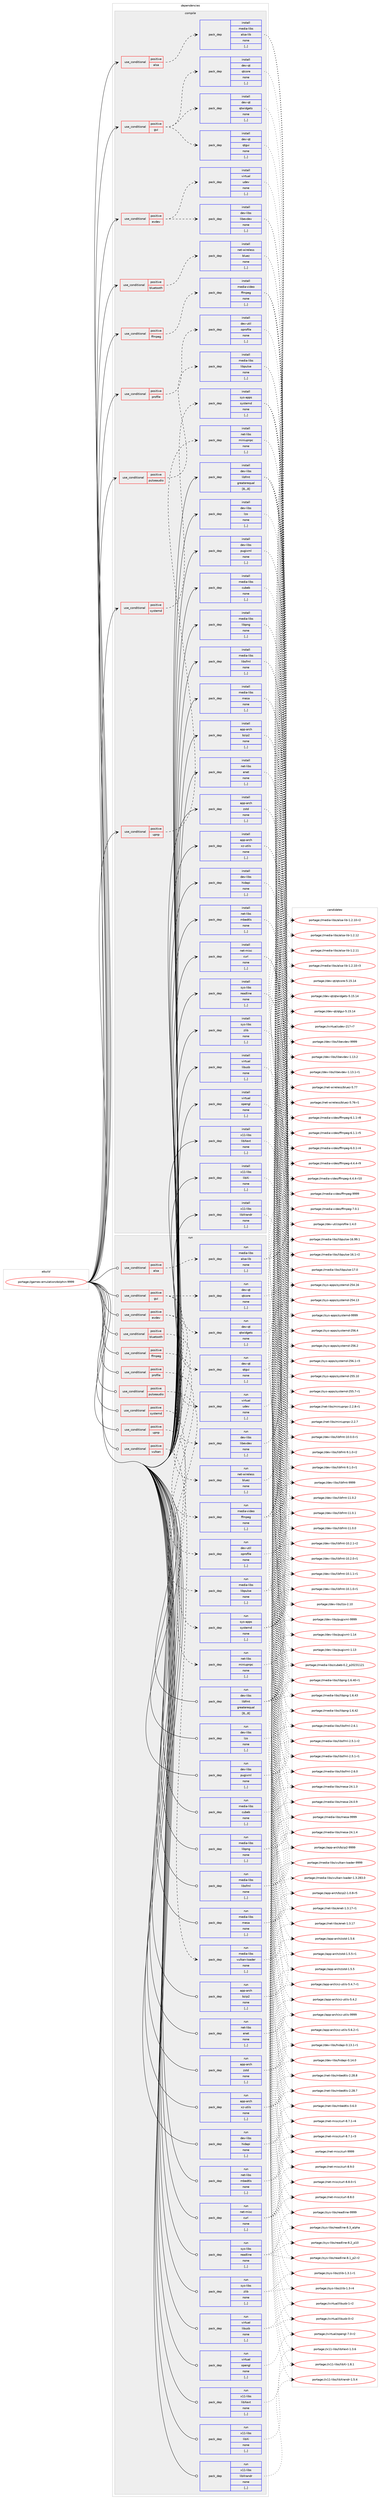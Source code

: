 digraph prolog {

# *************
# Graph options
# *************

newrank=true;
concentrate=true;
compound=true;
graph [rankdir=LR,fontname=Helvetica,fontsize=10,ranksep=1.5];#, ranksep=2.5, nodesep=0.2];
edge  [arrowhead=vee];
node  [fontname=Helvetica,fontsize=10];

# **********
# The ebuild
# **********

subgraph cluster_leftcol {
color=gray;
label=<<i>ebuild</i>>;
id [label="portage://games-emulation/dolphin-9999", color=red, width=4, href="../games-emulation/dolphin-9999.svg"];
}

# ****************
# The dependencies
# ****************

subgraph cluster_midcol {
color=gray;
label=<<i>dependencies</i>>;
subgraph cluster_compile {
fillcolor="#eeeeee";
style=filled;
label=<<i>compile</i>>;
subgraph cond63164 {
dependency226564 [label=<<TABLE BORDER="0" CELLBORDER="1" CELLSPACING="0" CELLPADDING="4"><TR><TD ROWSPAN="3" CELLPADDING="10">use_conditional</TD></TR><TR><TD>positive</TD></TR><TR><TD>alsa</TD></TR></TABLE>>, shape=none, color=red];
subgraph pack161909 {
dependency226565 [label=<<TABLE BORDER="0" CELLBORDER="1" CELLSPACING="0" CELLPADDING="4" WIDTH="220"><TR><TD ROWSPAN="6" CELLPADDING="30">pack_dep</TD></TR><TR><TD WIDTH="110">install</TD></TR><TR><TD>media-libs</TD></TR><TR><TD>alsa-lib</TD></TR><TR><TD>none</TD></TR><TR><TD>[,,]</TD></TR></TABLE>>, shape=none, color=blue];
}
dependency226564:e -> dependency226565:w [weight=20,style="dashed",arrowhead="vee"];
}
id:e -> dependency226564:w [weight=20,style="solid",arrowhead="vee"];
subgraph cond63165 {
dependency226566 [label=<<TABLE BORDER="0" CELLBORDER="1" CELLSPACING="0" CELLPADDING="4"><TR><TD ROWSPAN="3" CELLPADDING="10">use_conditional</TD></TR><TR><TD>positive</TD></TR><TR><TD>bluetooth</TD></TR></TABLE>>, shape=none, color=red];
subgraph pack161910 {
dependency226567 [label=<<TABLE BORDER="0" CELLBORDER="1" CELLSPACING="0" CELLPADDING="4" WIDTH="220"><TR><TD ROWSPAN="6" CELLPADDING="30">pack_dep</TD></TR><TR><TD WIDTH="110">install</TD></TR><TR><TD>net-wireless</TD></TR><TR><TD>bluez</TD></TR><TR><TD>none</TD></TR><TR><TD>[,,]</TD></TR></TABLE>>, shape=none, color=blue];
}
dependency226566:e -> dependency226567:w [weight=20,style="dashed",arrowhead="vee"];
}
id:e -> dependency226566:w [weight=20,style="solid",arrowhead="vee"];
subgraph cond63166 {
dependency226568 [label=<<TABLE BORDER="0" CELLBORDER="1" CELLSPACING="0" CELLPADDING="4"><TR><TD ROWSPAN="3" CELLPADDING="10">use_conditional</TD></TR><TR><TD>positive</TD></TR><TR><TD>evdev</TD></TR></TABLE>>, shape=none, color=red];
subgraph pack161911 {
dependency226569 [label=<<TABLE BORDER="0" CELLBORDER="1" CELLSPACING="0" CELLPADDING="4" WIDTH="220"><TR><TD ROWSPAN="6" CELLPADDING="30">pack_dep</TD></TR><TR><TD WIDTH="110">install</TD></TR><TR><TD>dev-libs</TD></TR><TR><TD>libevdev</TD></TR><TR><TD>none</TD></TR><TR><TD>[,,]</TD></TR></TABLE>>, shape=none, color=blue];
}
dependency226568:e -> dependency226569:w [weight=20,style="dashed",arrowhead="vee"];
subgraph pack161912 {
dependency226570 [label=<<TABLE BORDER="0" CELLBORDER="1" CELLSPACING="0" CELLPADDING="4" WIDTH="220"><TR><TD ROWSPAN="6" CELLPADDING="30">pack_dep</TD></TR><TR><TD WIDTH="110">install</TD></TR><TR><TD>virtual</TD></TR><TR><TD>udev</TD></TR><TR><TD>none</TD></TR><TR><TD>[,,]</TD></TR></TABLE>>, shape=none, color=blue];
}
dependency226568:e -> dependency226570:w [weight=20,style="dashed",arrowhead="vee"];
}
id:e -> dependency226568:w [weight=20,style="solid",arrowhead="vee"];
subgraph cond63167 {
dependency226571 [label=<<TABLE BORDER="0" CELLBORDER="1" CELLSPACING="0" CELLPADDING="4"><TR><TD ROWSPAN="3" CELLPADDING="10">use_conditional</TD></TR><TR><TD>positive</TD></TR><TR><TD>ffmpeg</TD></TR></TABLE>>, shape=none, color=red];
subgraph pack161913 {
dependency226572 [label=<<TABLE BORDER="0" CELLBORDER="1" CELLSPACING="0" CELLPADDING="4" WIDTH="220"><TR><TD ROWSPAN="6" CELLPADDING="30">pack_dep</TD></TR><TR><TD WIDTH="110">install</TD></TR><TR><TD>media-video</TD></TR><TR><TD>ffmpeg</TD></TR><TR><TD>none</TD></TR><TR><TD>[,,]</TD></TR></TABLE>>, shape=none, color=blue];
}
dependency226571:e -> dependency226572:w [weight=20,style="dashed",arrowhead="vee"];
}
id:e -> dependency226571:w [weight=20,style="solid",arrowhead="vee"];
subgraph cond63168 {
dependency226573 [label=<<TABLE BORDER="0" CELLBORDER="1" CELLSPACING="0" CELLPADDING="4"><TR><TD ROWSPAN="3" CELLPADDING="10">use_conditional</TD></TR><TR><TD>positive</TD></TR><TR><TD>gui</TD></TR></TABLE>>, shape=none, color=red];
subgraph pack161914 {
dependency226574 [label=<<TABLE BORDER="0" CELLBORDER="1" CELLSPACING="0" CELLPADDING="4" WIDTH="220"><TR><TD ROWSPAN="6" CELLPADDING="30">pack_dep</TD></TR><TR><TD WIDTH="110">install</TD></TR><TR><TD>dev-qt</TD></TR><TR><TD>qtcore</TD></TR><TR><TD>none</TD></TR><TR><TD>[,,]</TD></TR></TABLE>>, shape=none, color=blue];
}
dependency226573:e -> dependency226574:w [weight=20,style="dashed",arrowhead="vee"];
subgraph pack161915 {
dependency226575 [label=<<TABLE BORDER="0" CELLBORDER="1" CELLSPACING="0" CELLPADDING="4" WIDTH="220"><TR><TD ROWSPAN="6" CELLPADDING="30">pack_dep</TD></TR><TR><TD WIDTH="110">install</TD></TR><TR><TD>dev-qt</TD></TR><TR><TD>qtgui</TD></TR><TR><TD>none</TD></TR><TR><TD>[,,]</TD></TR></TABLE>>, shape=none, color=blue];
}
dependency226573:e -> dependency226575:w [weight=20,style="dashed",arrowhead="vee"];
subgraph pack161916 {
dependency226576 [label=<<TABLE BORDER="0" CELLBORDER="1" CELLSPACING="0" CELLPADDING="4" WIDTH="220"><TR><TD ROWSPAN="6" CELLPADDING="30">pack_dep</TD></TR><TR><TD WIDTH="110">install</TD></TR><TR><TD>dev-qt</TD></TR><TR><TD>qtwidgets</TD></TR><TR><TD>none</TD></TR><TR><TD>[,,]</TD></TR></TABLE>>, shape=none, color=blue];
}
dependency226573:e -> dependency226576:w [weight=20,style="dashed",arrowhead="vee"];
}
id:e -> dependency226573:w [weight=20,style="solid",arrowhead="vee"];
subgraph cond63169 {
dependency226577 [label=<<TABLE BORDER="0" CELLBORDER="1" CELLSPACING="0" CELLPADDING="4"><TR><TD ROWSPAN="3" CELLPADDING="10">use_conditional</TD></TR><TR><TD>positive</TD></TR><TR><TD>profile</TD></TR></TABLE>>, shape=none, color=red];
subgraph pack161917 {
dependency226578 [label=<<TABLE BORDER="0" CELLBORDER="1" CELLSPACING="0" CELLPADDING="4" WIDTH="220"><TR><TD ROWSPAN="6" CELLPADDING="30">pack_dep</TD></TR><TR><TD WIDTH="110">install</TD></TR><TR><TD>dev-util</TD></TR><TR><TD>oprofile</TD></TR><TR><TD>none</TD></TR><TR><TD>[,,]</TD></TR></TABLE>>, shape=none, color=blue];
}
dependency226577:e -> dependency226578:w [weight=20,style="dashed",arrowhead="vee"];
}
id:e -> dependency226577:w [weight=20,style="solid",arrowhead="vee"];
subgraph cond63170 {
dependency226579 [label=<<TABLE BORDER="0" CELLBORDER="1" CELLSPACING="0" CELLPADDING="4"><TR><TD ROWSPAN="3" CELLPADDING="10">use_conditional</TD></TR><TR><TD>positive</TD></TR><TR><TD>pulseaudio</TD></TR></TABLE>>, shape=none, color=red];
subgraph pack161918 {
dependency226580 [label=<<TABLE BORDER="0" CELLBORDER="1" CELLSPACING="0" CELLPADDING="4" WIDTH="220"><TR><TD ROWSPAN="6" CELLPADDING="30">pack_dep</TD></TR><TR><TD WIDTH="110">install</TD></TR><TR><TD>media-libs</TD></TR><TR><TD>libpulse</TD></TR><TR><TD>none</TD></TR><TR><TD>[,,]</TD></TR></TABLE>>, shape=none, color=blue];
}
dependency226579:e -> dependency226580:w [weight=20,style="dashed",arrowhead="vee"];
}
id:e -> dependency226579:w [weight=20,style="solid",arrowhead="vee"];
subgraph cond63171 {
dependency226581 [label=<<TABLE BORDER="0" CELLBORDER="1" CELLSPACING="0" CELLPADDING="4"><TR><TD ROWSPAN="3" CELLPADDING="10">use_conditional</TD></TR><TR><TD>positive</TD></TR><TR><TD>systemd</TD></TR></TABLE>>, shape=none, color=red];
subgraph pack161919 {
dependency226582 [label=<<TABLE BORDER="0" CELLBORDER="1" CELLSPACING="0" CELLPADDING="4" WIDTH="220"><TR><TD ROWSPAN="6" CELLPADDING="30">pack_dep</TD></TR><TR><TD WIDTH="110">install</TD></TR><TR><TD>sys-apps</TD></TR><TR><TD>systemd</TD></TR><TR><TD>none</TD></TR><TR><TD>[,,]</TD></TR></TABLE>>, shape=none, color=blue];
}
dependency226581:e -> dependency226582:w [weight=20,style="dashed",arrowhead="vee"];
}
id:e -> dependency226581:w [weight=20,style="solid",arrowhead="vee"];
subgraph cond63172 {
dependency226583 [label=<<TABLE BORDER="0" CELLBORDER="1" CELLSPACING="0" CELLPADDING="4"><TR><TD ROWSPAN="3" CELLPADDING="10">use_conditional</TD></TR><TR><TD>positive</TD></TR><TR><TD>upnp</TD></TR></TABLE>>, shape=none, color=red];
subgraph pack161920 {
dependency226584 [label=<<TABLE BORDER="0" CELLBORDER="1" CELLSPACING="0" CELLPADDING="4" WIDTH="220"><TR><TD ROWSPAN="6" CELLPADDING="30">pack_dep</TD></TR><TR><TD WIDTH="110">install</TD></TR><TR><TD>net-libs</TD></TR><TR><TD>miniupnpc</TD></TR><TR><TD>none</TD></TR><TR><TD>[,,]</TD></TR></TABLE>>, shape=none, color=blue];
}
dependency226583:e -> dependency226584:w [weight=20,style="dashed",arrowhead="vee"];
}
id:e -> dependency226583:w [weight=20,style="solid",arrowhead="vee"];
subgraph pack161921 {
dependency226585 [label=<<TABLE BORDER="0" CELLBORDER="1" CELLSPACING="0" CELLPADDING="4" WIDTH="220"><TR><TD ROWSPAN="6" CELLPADDING="30">pack_dep</TD></TR><TR><TD WIDTH="110">install</TD></TR><TR><TD>app-arch</TD></TR><TR><TD>bzip2</TD></TR><TR><TD>none</TD></TR><TR><TD>[,,]</TD></TR></TABLE>>, shape=none, color=blue];
}
id:e -> dependency226585:w [weight=20,style="solid",arrowhead="vee"];
subgraph pack161922 {
dependency226586 [label=<<TABLE BORDER="0" CELLBORDER="1" CELLSPACING="0" CELLPADDING="4" WIDTH="220"><TR><TD ROWSPAN="6" CELLPADDING="30">pack_dep</TD></TR><TR><TD WIDTH="110">install</TD></TR><TR><TD>app-arch</TD></TR><TR><TD>xz-utils</TD></TR><TR><TD>none</TD></TR><TR><TD>[,,]</TD></TR></TABLE>>, shape=none, color=blue];
}
id:e -> dependency226586:w [weight=20,style="solid",arrowhead="vee"];
subgraph pack161923 {
dependency226587 [label=<<TABLE BORDER="0" CELLBORDER="1" CELLSPACING="0" CELLPADDING="4" WIDTH="220"><TR><TD ROWSPAN="6" CELLPADDING="30">pack_dep</TD></TR><TR><TD WIDTH="110">install</TD></TR><TR><TD>app-arch</TD></TR><TR><TD>zstd</TD></TR><TR><TD>none</TD></TR><TR><TD>[,,]</TD></TR></TABLE>>, shape=none, color=blue];
}
id:e -> dependency226587:w [weight=20,style="solid",arrowhead="vee"];
subgraph pack161924 {
dependency226588 [label=<<TABLE BORDER="0" CELLBORDER="1" CELLSPACING="0" CELLPADDING="4" WIDTH="220"><TR><TD ROWSPAN="6" CELLPADDING="30">pack_dep</TD></TR><TR><TD WIDTH="110">install</TD></TR><TR><TD>dev-libs</TD></TR><TR><TD>hidapi</TD></TR><TR><TD>none</TD></TR><TR><TD>[,,]</TD></TR></TABLE>>, shape=none, color=blue];
}
id:e -> dependency226588:w [weight=20,style="solid",arrowhead="vee"];
subgraph pack161925 {
dependency226589 [label=<<TABLE BORDER="0" CELLBORDER="1" CELLSPACING="0" CELLPADDING="4" WIDTH="220"><TR><TD ROWSPAN="6" CELLPADDING="30">pack_dep</TD></TR><TR><TD WIDTH="110">install</TD></TR><TR><TD>dev-libs</TD></TR><TR><TD>libfmt</TD></TR><TR><TD>greaterequal</TD></TR><TR><TD>[8,,,8]</TD></TR></TABLE>>, shape=none, color=blue];
}
id:e -> dependency226589:w [weight=20,style="solid",arrowhead="vee"];
subgraph pack161926 {
dependency226590 [label=<<TABLE BORDER="0" CELLBORDER="1" CELLSPACING="0" CELLPADDING="4" WIDTH="220"><TR><TD ROWSPAN="6" CELLPADDING="30">pack_dep</TD></TR><TR><TD WIDTH="110">install</TD></TR><TR><TD>dev-libs</TD></TR><TR><TD>lzo</TD></TR><TR><TD>none</TD></TR><TR><TD>[,,]</TD></TR></TABLE>>, shape=none, color=blue];
}
id:e -> dependency226590:w [weight=20,style="solid",arrowhead="vee"];
subgraph pack161927 {
dependency226591 [label=<<TABLE BORDER="0" CELLBORDER="1" CELLSPACING="0" CELLPADDING="4" WIDTH="220"><TR><TD ROWSPAN="6" CELLPADDING="30">pack_dep</TD></TR><TR><TD WIDTH="110">install</TD></TR><TR><TD>dev-libs</TD></TR><TR><TD>pugixml</TD></TR><TR><TD>none</TD></TR><TR><TD>[,,]</TD></TR></TABLE>>, shape=none, color=blue];
}
id:e -> dependency226591:w [weight=20,style="solid",arrowhead="vee"];
subgraph pack161928 {
dependency226592 [label=<<TABLE BORDER="0" CELLBORDER="1" CELLSPACING="0" CELLPADDING="4" WIDTH="220"><TR><TD ROWSPAN="6" CELLPADDING="30">pack_dep</TD></TR><TR><TD WIDTH="110">install</TD></TR><TR><TD>media-libs</TD></TR><TR><TD>cubeb</TD></TR><TR><TD>none</TD></TR><TR><TD>[,,]</TD></TR></TABLE>>, shape=none, color=blue];
}
id:e -> dependency226592:w [weight=20,style="solid",arrowhead="vee"];
subgraph pack161929 {
dependency226593 [label=<<TABLE BORDER="0" CELLBORDER="1" CELLSPACING="0" CELLPADDING="4" WIDTH="220"><TR><TD ROWSPAN="6" CELLPADDING="30">pack_dep</TD></TR><TR><TD WIDTH="110">install</TD></TR><TR><TD>media-libs</TD></TR><TR><TD>libpng</TD></TR><TR><TD>none</TD></TR><TR><TD>[,,]</TD></TR></TABLE>>, shape=none, color=blue];
}
id:e -> dependency226593:w [weight=20,style="solid",arrowhead="vee"];
subgraph pack161930 {
dependency226594 [label=<<TABLE BORDER="0" CELLBORDER="1" CELLSPACING="0" CELLPADDING="4" WIDTH="220"><TR><TD ROWSPAN="6" CELLPADDING="30">pack_dep</TD></TR><TR><TD WIDTH="110">install</TD></TR><TR><TD>media-libs</TD></TR><TR><TD>libsfml</TD></TR><TR><TD>none</TD></TR><TR><TD>[,,]</TD></TR></TABLE>>, shape=none, color=blue];
}
id:e -> dependency226594:w [weight=20,style="solid",arrowhead="vee"];
subgraph pack161931 {
dependency226595 [label=<<TABLE BORDER="0" CELLBORDER="1" CELLSPACING="0" CELLPADDING="4" WIDTH="220"><TR><TD ROWSPAN="6" CELLPADDING="30">pack_dep</TD></TR><TR><TD WIDTH="110">install</TD></TR><TR><TD>media-libs</TD></TR><TR><TD>mesa</TD></TR><TR><TD>none</TD></TR><TR><TD>[,,]</TD></TR></TABLE>>, shape=none, color=blue];
}
id:e -> dependency226595:w [weight=20,style="solid",arrowhead="vee"];
subgraph pack161932 {
dependency226596 [label=<<TABLE BORDER="0" CELLBORDER="1" CELLSPACING="0" CELLPADDING="4" WIDTH="220"><TR><TD ROWSPAN="6" CELLPADDING="30">pack_dep</TD></TR><TR><TD WIDTH="110">install</TD></TR><TR><TD>net-libs</TD></TR><TR><TD>enet</TD></TR><TR><TD>none</TD></TR><TR><TD>[,,]</TD></TR></TABLE>>, shape=none, color=blue];
}
id:e -> dependency226596:w [weight=20,style="solid",arrowhead="vee"];
subgraph pack161933 {
dependency226597 [label=<<TABLE BORDER="0" CELLBORDER="1" CELLSPACING="0" CELLPADDING="4" WIDTH="220"><TR><TD ROWSPAN="6" CELLPADDING="30">pack_dep</TD></TR><TR><TD WIDTH="110">install</TD></TR><TR><TD>net-libs</TD></TR><TR><TD>mbedtls</TD></TR><TR><TD>none</TD></TR><TR><TD>[,,]</TD></TR></TABLE>>, shape=none, color=blue];
}
id:e -> dependency226597:w [weight=20,style="solid",arrowhead="vee"];
subgraph pack161934 {
dependency226598 [label=<<TABLE BORDER="0" CELLBORDER="1" CELLSPACING="0" CELLPADDING="4" WIDTH="220"><TR><TD ROWSPAN="6" CELLPADDING="30">pack_dep</TD></TR><TR><TD WIDTH="110">install</TD></TR><TR><TD>net-misc</TD></TR><TR><TD>curl</TD></TR><TR><TD>none</TD></TR><TR><TD>[,,]</TD></TR></TABLE>>, shape=none, color=blue];
}
id:e -> dependency226598:w [weight=20,style="solid",arrowhead="vee"];
subgraph pack161935 {
dependency226599 [label=<<TABLE BORDER="0" CELLBORDER="1" CELLSPACING="0" CELLPADDING="4" WIDTH="220"><TR><TD ROWSPAN="6" CELLPADDING="30">pack_dep</TD></TR><TR><TD WIDTH="110">install</TD></TR><TR><TD>sys-libs</TD></TR><TR><TD>readline</TD></TR><TR><TD>none</TD></TR><TR><TD>[,,]</TD></TR></TABLE>>, shape=none, color=blue];
}
id:e -> dependency226599:w [weight=20,style="solid",arrowhead="vee"];
subgraph pack161936 {
dependency226600 [label=<<TABLE BORDER="0" CELLBORDER="1" CELLSPACING="0" CELLPADDING="4" WIDTH="220"><TR><TD ROWSPAN="6" CELLPADDING="30">pack_dep</TD></TR><TR><TD WIDTH="110">install</TD></TR><TR><TD>sys-libs</TD></TR><TR><TD>zlib</TD></TR><TR><TD>none</TD></TR><TR><TD>[,,]</TD></TR></TABLE>>, shape=none, color=blue];
}
id:e -> dependency226600:w [weight=20,style="solid",arrowhead="vee"];
subgraph pack161937 {
dependency226601 [label=<<TABLE BORDER="0" CELLBORDER="1" CELLSPACING="0" CELLPADDING="4" WIDTH="220"><TR><TD ROWSPAN="6" CELLPADDING="30">pack_dep</TD></TR><TR><TD WIDTH="110">install</TD></TR><TR><TD>virtual</TD></TR><TR><TD>libusb</TD></TR><TR><TD>none</TD></TR><TR><TD>[,,]</TD></TR></TABLE>>, shape=none, color=blue];
}
id:e -> dependency226601:w [weight=20,style="solid",arrowhead="vee"];
subgraph pack161938 {
dependency226602 [label=<<TABLE BORDER="0" CELLBORDER="1" CELLSPACING="0" CELLPADDING="4" WIDTH="220"><TR><TD ROWSPAN="6" CELLPADDING="30">pack_dep</TD></TR><TR><TD WIDTH="110">install</TD></TR><TR><TD>virtual</TD></TR><TR><TD>opengl</TD></TR><TR><TD>none</TD></TR><TR><TD>[,,]</TD></TR></TABLE>>, shape=none, color=blue];
}
id:e -> dependency226602:w [weight=20,style="solid",arrowhead="vee"];
subgraph pack161939 {
dependency226603 [label=<<TABLE BORDER="0" CELLBORDER="1" CELLSPACING="0" CELLPADDING="4" WIDTH="220"><TR><TD ROWSPAN="6" CELLPADDING="30">pack_dep</TD></TR><TR><TD WIDTH="110">install</TD></TR><TR><TD>x11-libs</TD></TR><TR><TD>libXext</TD></TR><TR><TD>none</TD></TR><TR><TD>[,,]</TD></TR></TABLE>>, shape=none, color=blue];
}
id:e -> dependency226603:w [weight=20,style="solid",arrowhead="vee"];
subgraph pack161940 {
dependency226604 [label=<<TABLE BORDER="0" CELLBORDER="1" CELLSPACING="0" CELLPADDING="4" WIDTH="220"><TR><TD ROWSPAN="6" CELLPADDING="30">pack_dep</TD></TR><TR><TD WIDTH="110">install</TD></TR><TR><TD>x11-libs</TD></TR><TR><TD>libXi</TD></TR><TR><TD>none</TD></TR><TR><TD>[,,]</TD></TR></TABLE>>, shape=none, color=blue];
}
id:e -> dependency226604:w [weight=20,style="solid",arrowhead="vee"];
subgraph pack161941 {
dependency226605 [label=<<TABLE BORDER="0" CELLBORDER="1" CELLSPACING="0" CELLPADDING="4" WIDTH="220"><TR><TD ROWSPAN="6" CELLPADDING="30">pack_dep</TD></TR><TR><TD WIDTH="110">install</TD></TR><TR><TD>x11-libs</TD></TR><TR><TD>libXrandr</TD></TR><TR><TD>none</TD></TR><TR><TD>[,,]</TD></TR></TABLE>>, shape=none, color=blue];
}
id:e -> dependency226605:w [weight=20,style="solid",arrowhead="vee"];
}
subgraph cluster_compileandrun {
fillcolor="#eeeeee";
style=filled;
label=<<i>compile and run</i>>;
}
subgraph cluster_run {
fillcolor="#eeeeee";
style=filled;
label=<<i>run</i>>;
subgraph cond63173 {
dependency226606 [label=<<TABLE BORDER="0" CELLBORDER="1" CELLSPACING="0" CELLPADDING="4"><TR><TD ROWSPAN="3" CELLPADDING="10">use_conditional</TD></TR><TR><TD>positive</TD></TR><TR><TD>alsa</TD></TR></TABLE>>, shape=none, color=red];
subgraph pack161942 {
dependency226607 [label=<<TABLE BORDER="0" CELLBORDER="1" CELLSPACING="0" CELLPADDING="4" WIDTH="220"><TR><TD ROWSPAN="6" CELLPADDING="30">pack_dep</TD></TR><TR><TD WIDTH="110">run</TD></TR><TR><TD>media-libs</TD></TR><TR><TD>alsa-lib</TD></TR><TR><TD>none</TD></TR><TR><TD>[,,]</TD></TR></TABLE>>, shape=none, color=blue];
}
dependency226606:e -> dependency226607:w [weight=20,style="dashed",arrowhead="vee"];
}
id:e -> dependency226606:w [weight=20,style="solid",arrowhead="odot"];
subgraph cond63174 {
dependency226608 [label=<<TABLE BORDER="0" CELLBORDER="1" CELLSPACING="0" CELLPADDING="4"><TR><TD ROWSPAN="3" CELLPADDING="10">use_conditional</TD></TR><TR><TD>positive</TD></TR><TR><TD>bluetooth</TD></TR></TABLE>>, shape=none, color=red];
subgraph pack161943 {
dependency226609 [label=<<TABLE BORDER="0" CELLBORDER="1" CELLSPACING="0" CELLPADDING="4" WIDTH="220"><TR><TD ROWSPAN="6" CELLPADDING="30">pack_dep</TD></TR><TR><TD WIDTH="110">run</TD></TR><TR><TD>net-wireless</TD></TR><TR><TD>bluez</TD></TR><TR><TD>none</TD></TR><TR><TD>[,,]</TD></TR></TABLE>>, shape=none, color=blue];
}
dependency226608:e -> dependency226609:w [weight=20,style="dashed",arrowhead="vee"];
}
id:e -> dependency226608:w [weight=20,style="solid",arrowhead="odot"];
subgraph cond63175 {
dependency226610 [label=<<TABLE BORDER="0" CELLBORDER="1" CELLSPACING="0" CELLPADDING="4"><TR><TD ROWSPAN="3" CELLPADDING="10">use_conditional</TD></TR><TR><TD>positive</TD></TR><TR><TD>evdev</TD></TR></TABLE>>, shape=none, color=red];
subgraph pack161944 {
dependency226611 [label=<<TABLE BORDER="0" CELLBORDER="1" CELLSPACING="0" CELLPADDING="4" WIDTH="220"><TR><TD ROWSPAN="6" CELLPADDING="30">pack_dep</TD></TR><TR><TD WIDTH="110">run</TD></TR><TR><TD>dev-libs</TD></TR><TR><TD>libevdev</TD></TR><TR><TD>none</TD></TR><TR><TD>[,,]</TD></TR></TABLE>>, shape=none, color=blue];
}
dependency226610:e -> dependency226611:w [weight=20,style="dashed",arrowhead="vee"];
subgraph pack161945 {
dependency226612 [label=<<TABLE BORDER="0" CELLBORDER="1" CELLSPACING="0" CELLPADDING="4" WIDTH="220"><TR><TD ROWSPAN="6" CELLPADDING="30">pack_dep</TD></TR><TR><TD WIDTH="110">run</TD></TR><TR><TD>virtual</TD></TR><TR><TD>udev</TD></TR><TR><TD>none</TD></TR><TR><TD>[,,]</TD></TR></TABLE>>, shape=none, color=blue];
}
dependency226610:e -> dependency226612:w [weight=20,style="dashed",arrowhead="vee"];
}
id:e -> dependency226610:w [weight=20,style="solid",arrowhead="odot"];
subgraph cond63176 {
dependency226613 [label=<<TABLE BORDER="0" CELLBORDER="1" CELLSPACING="0" CELLPADDING="4"><TR><TD ROWSPAN="3" CELLPADDING="10">use_conditional</TD></TR><TR><TD>positive</TD></TR><TR><TD>ffmpeg</TD></TR></TABLE>>, shape=none, color=red];
subgraph pack161946 {
dependency226614 [label=<<TABLE BORDER="0" CELLBORDER="1" CELLSPACING="0" CELLPADDING="4" WIDTH="220"><TR><TD ROWSPAN="6" CELLPADDING="30">pack_dep</TD></TR><TR><TD WIDTH="110">run</TD></TR><TR><TD>media-video</TD></TR><TR><TD>ffmpeg</TD></TR><TR><TD>none</TD></TR><TR><TD>[,,]</TD></TR></TABLE>>, shape=none, color=blue];
}
dependency226613:e -> dependency226614:w [weight=20,style="dashed",arrowhead="vee"];
}
id:e -> dependency226613:w [weight=20,style="solid",arrowhead="odot"];
subgraph cond63177 {
dependency226615 [label=<<TABLE BORDER="0" CELLBORDER="1" CELLSPACING="0" CELLPADDING="4"><TR><TD ROWSPAN="3" CELLPADDING="10">use_conditional</TD></TR><TR><TD>positive</TD></TR><TR><TD>gui</TD></TR></TABLE>>, shape=none, color=red];
subgraph pack161947 {
dependency226616 [label=<<TABLE BORDER="0" CELLBORDER="1" CELLSPACING="0" CELLPADDING="4" WIDTH="220"><TR><TD ROWSPAN="6" CELLPADDING="30">pack_dep</TD></TR><TR><TD WIDTH="110">run</TD></TR><TR><TD>dev-qt</TD></TR><TR><TD>qtcore</TD></TR><TR><TD>none</TD></TR><TR><TD>[,,]</TD></TR></TABLE>>, shape=none, color=blue];
}
dependency226615:e -> dependency226616:w [weight=20,style="dashed",arrowhead="vee"];
subgraph pack161948 {
dependency226617 [label=<<TABLE BORDER="0" CELLBORDER="1" CELLSPACING="0" CELLPADDING="4" WIDTH="220"><TR><TD ROWSPAN="6" CELLPADDING="30">pack_dep</TD></TR><TR><TD WIDTH="110">run</TD></TR><TR><TD>dev-qt</TD></TR><TR><TD>qtgui</TD></TR><TR><TD>none</TD></TR><TR><TD>[,,]</TD></TR></TABLE>>, shape=none, color=blue];
}
dependency226615:e -> dependency226617:w [weight=20,style="dashed",arrowhead="vee"];
subgraph pack161949 {
dependency226618 [label=<<TABLE BORDER="0" CELLBORDER="1" CELLSPACING="0" CELLPADDING="4" WIDTH="220"><TR><TD ROWSPAN="6" CELLPADDING="30">pack_dep</TD></TR><TR><TD WIDTH="110">run</TD></TR><TR><TD>dev-qt</TD></TR><TR><TD>qtwidgets</TD></TR><TR><TD>none</TD></TR><TR><TD>[,,]</TD></TR></TABLE>>, shape=none, color=blue];
}
dependency226615:e -> dependency226618:w [weight=20,style="dashed",arrowhead="vee"];
}
id:e -> dependency226615:w [weight=20,style="solid",arrowhead="odot"];
subgraph cond63178 {
dependency226619 [label=<<TABLE BORDER="0" CELLBORDER="1" CELLSPACING="0" CELLPADDING="4"><TR><TD ROWSPAN="3" CELLPADDING="10">use_conditional</TD></TR><TR><TD>positive</TD></TR><TR><TD>profile</TD></TR></TABLE>>, shape=none, color=red];
subgraph pack161950 {
dependency226620 [label=<<TABLE BORDER="0" CELLBORDER="1" CELLSPACING="0" CELLPADDING="4" WIDTH="220"><TR><TD ROWSPAN="6" CELLPADDING="30">pack_dep</TD></TR><TR><TD WIDTH="110">run</TD></TR><TR><TD>dev-util</TD></TR><TR><TD>oprofile</TD></TR><TR><TD>none</TD></TR><TR><TD>[,,]</TD></TR></TABLE>>, shape=none, color=blue];
}
dependency226619:e -> dependency226620:w [weight=20,style="dashed",arrowhead="vee"];
}
id:e -> dependency226619:w [weight=20,style="solid",arrowhead="odot"];
subgraph cond63179 {
dependency226621 [label=<<TABLE BORDER="0" CELLBORDER="1" CELLSPACING="0" CELLPADDING="4"><TR><TD ROWSPAN="3" CELLPADDING="10">use_conditional</TD></TR><TR><TD>positive</TD></TR><TR><TD>pulseaudio</TD></TR></TABLE>>, shape=none, color=red];
subgraph pack161951 {
dependency226622 [label=<<TABLE BORDER="0" CELLBORDER="1" CELLSPACING="0" CELLPADDING="4" WIDTH="220"><TR><TD ROWSPAN="6" CELLPADDING="30">pack_dep</TD></TR><TR><TD WIDTH="110">run</TD></TR><TR><TD>media-libs</TD></TR><TR><TD>libpulse</TD></TR><TR><TD>none</TD></TR><TR><TD>[,,]</TD></TR></TABLE>>, shape=none, color=blue];
}
dependency226621:e -> dependency226622:w [weight=20,style="dashed",arrowhead="vee"];
}
id:e -> dependency226621:w [weight=20,style="solid",arrowhead="odot"];
subgraph cond63180 {
dependency226623 [label=<<TABLE BORDER="0" CELLBORDER="1" CELLSPACING="0" CELLPADDING="4"><TR><TD ROWSPAN="3" CELLPADDING="10">use_conditional</TD></TR><TR><TD>positive</TD></TR><TR><TD>systemd</TD></TR></TABLE>>, shape=none, color=red];
subgraph pack161952 {
dependency226624 [label=<<TABLE BORDER="0" CELLBORDER="1" CELLSPACING="0" CELLPADDING="4" WIDTH="220"><TR><TD ROWSPAN="6" CELLPADDING="30">pack_dep</TD></TR><TR><TD WIDTH="110">run</TD></TR><TR><TD>sys-apps</TD></TR><TR><TD>systemd</TD></TR><TR><TD>none</TD></TR><TR><TD>[,,]</TD></TR></TABLE>>, shape=none, color=blue];
}
dependency226623:e -> dependency226624:w [weight=20,style="dashed",arrowhead="vee"];
}
id:e -> dependency226623:w [weight=20,style="solid",arrowhead="odot"];
subgraph cond63181 {
dependency226625 [label=<<TABLE BORDER="0" CELLBORDER="1" CELLSPACING="0" CELLPADDING="4"><TR><TD ROWSPAN="3" CELLPADDING="10">use_conditional</TD></TR><TR><TD>positive</TD></TR><TR><TD>upnp</TD></TR></TABLE>>, shape=none, color=red];
subgraph pack161953 {
dependency226626 [label=<<TABLE BORDER="0" CELLBORDER="1" CELLSPACING="0" CELLPADDING="4" WIDTH="220"><TR><TD ROWSPAN="6" CELLPADDING="30">pack_dep</TD></TR><TR><TD WIDTH="110">run</TD></TR><TR><TD>net-libs</TD></TR><TR><TD>miniupnpc</TD></TR><TR><TD>none</TD></TR><TR><TD>[,,]</TD></TR></TABLE>>, shape=none, color=blue];
}
dependency226625:e -> dependency226626:w [weight=20,style="dashed",arrowhead="vee"];
}
id:e -> dependency226625:w [weight=20,style="solid",arrowhead="odot"];
subgraph cond63182 {
dependency226627 [label=<<TABLE BORDER="0" CELLBORDER="1" CELLSPACING="0" CELLPADDING="4"><TR><TD ROWSPAN="3" CELLPADDING="10">use_conditional</TD></TR><TR><TD>positive</TD></TR><TR><TD>vulkan</TD></TR></TABLE>>, shape=none, color=red];
subgraph pack161954 {
dependency226628 [label=<<TABLE BORDER="0" CELLBORDER="1" CELLSPACING="0" CELLPADDING="4" WIDTH="220"><TR><TD ROWSPAN="6" CELLPADDING="30">pack_dep</TD></TR><TR><TD WIDTH="110">run</TD></TR><TR><TD>media-libs</TD></TR><TR><TD>vulkan-loader</TD></TR><TR><TD>none</TD></TR><TR><TD>[,,]</TD></TR></TABLE>>, shape=none, color=blue];
}
dependency226627:e -> dependency226628:w [weight=20,style="dashed",arrowhead="vee"];
}
id:e -> dependency226627:w [weight=20,style="solid",arrowhead="odot"];
subgraph pack161955 {
dependency226629 [label=<<TABLE BORDER="0" CELLBORDER="1" CELLSPACING="0" CELLPADDING="4" WIDTH="220"><TR><TD ROWSPAN="6" CELLPADDING="30">pack_dep</TD></TR><TR><TD WIDTH="110">run</TD></TR><TR><TD>app-arch</TD></TR><TR><TD>bzip2</TD></TR><TR><TD>none</TD></TR><TR><TD>[,,]</TD></TR></TABLE>>, shape=none, color=blue];
}
id:e -> dependency226629:w [weight=20,style="solid",arrowhead="odot"];
subgraph pack161956 {
dependency226630 [label=<<TABLE BORDER="0" CELLBORDER="1" CELLSPACING="0" CELLPADDING="4" WIDTH="220"><TR><TD ROWSPAN="6" CELLPADDING="30">pack_dep</TD></TR><TR><TD WIDTH="110">run</TD></TR><TR><TD>app-arch</TD></TR><TR><TD>xz-utils</TD></TR><TR><TD>none</TD></TR><TR><TD>[,,]</TD></TR></TABLE>>, shape=none, color=blue];
}
id:e -> dependency226630:w [weight=20,style="solid",arrowhead="odot"];
subgraph pack161957 {
dependency226631 [label=<<TABLE BORDER="0" CELLBORDER="1" CELLSPACING="0" CELLPADDING="4" WIDTH="220"><TR><TD ROWSPAN="6" CELLPADDING="30">pack_dep</TD></TR><TR><TD WIDTH="110">run</TD></TR><TR><TD>app-arch</TD></TR><TR><TD>zstd</TD></TR><TR><TD>none</TD></TR><TR><TD>[,,]</TD></TR></TABLE>>, shape=none, color=blue];
}
id:e -> dependency226631:w [weight=20,style="solid",arrowhead="odot"];
subgraph pack161958 {
dependency226632 [label=<<TABLE BORDER="0" CELLBORDER="1" CELLSPACING="0" CELLPADDING="4" WIDTH="220"><TR><TD ROWSPAN="6" CELLPADDING="30">pack_dep</TD></TR><TR><TD WIDTH="110">run</TD></TR><TR><TD>dev-libs</TD></TR><TR><TD>hidapi</TD></TR><TR><TD>none</TD></TR><TR><TD>[,,]</TD></TR></TABLE>>, shape=none, color=blue];
}
id:e -> dependency226632:w [weight=20,style="solid",arrowhead="odot"];
subgraph pack161959 {
dependency226633 [label=<<TABLE BORDER="0" CELLBORDER="1" CELLSPACING="0" CELLPADDING="4" WIDTH="220"><TR><TD ROWSPAN="6" CELLPADDING="30">pack_dep</TD></TR><TR><TD WIDTH="110">run</TD></TR><TR><TD>dev-libs</TD></TR><TR><TD>libfmt</TD></TR><TR><TD>greaterequal</TD></TR><TR><TD>[8,,,8]</TD></TR></TABLE>>, shape=none, color=blue];
}
id:e -> dependency226633:w [weight=20,style="solid",arrowhead="odot"];
subgraph pack161960 {
dependency226634 [label=<<TABLE BORDER="0" CELLBORDER="1" CELLSPACING="0" CELLPADDING="4" WIDTH="220"><TR><TD ROWSPAN="6" CELLPADDING="30">pack_dep</TD></TR><TR><TD WIDTH="110">run</TD></TR><TR><TD>dev-libs</TD></TR><TR><TD>lzo</TD></TR><TR><TD>none</TD></TR><TR><TD>[,,]</TD></TR></TABLE>>, shape=none, color=blue];
}
id:e -> dependency226634:w [weight=20,style="solid",arrowhead="odot"];
subgraph pack161961 {
dependency226635 [label=<<TABLE BORDER="0" CELLBORDER="1" CELLSPACING="0" CELLPADDING="4" WIDTH="220"><TR><TD ROWSPAN="6" CELLPADDING="30">pack_dep</TD></TR><TR><TD WIDTH="110">run</TD></TR><TR><TD>dev-libs</TD></TR><TR><TD>pugixml</TD></TR><TR><TD>none</TD></TR><TR><TD>[,,]</TD></TR></TABLE>>, shape=none, color=blue];
}
id:e -> dependency226635:w [weight=20,style="solid",arrowhead="odot"];
subgraph pack161962 {
dependency226636 [label=<<TABLE BORDER="0" CELLBORDER="1" CELLSPACING="0" CELLPADDING="4" WIDTH="220"><TR><TD ROWSPAN="6" CELLPADDING="30">pack_dep</TD></TR><TR><TD WIDTH="110">run</TD></TR><TR><TD>media-libs</TD></TR><TR><TD>cubeb</TD></TR><TR><TD>none</TD></TR><TR><TD>[,,]</TD></TR></TABLE>>, shape=none, color=blue];
}
id:e -> dependency226636:w [weight=20,style="solid",arrowhead="odot"];
subgraph pack161963 {
dependency226637 [label=<<TABLE BORDER="0" CELLBORDER="1" CELLSPACING="0" CELLPADDING="4" WIDTH="220"><TR><TD ROWSPAN="6" CELLPADDING="30">pack_dep</TD></TR><TR><TD WIDTH="110">run</TD></TR><TR><TD>media-libs</TD></TR><TR><TD>libpng</TD></TR><TR><TD>none</TD></TR><TR><TD>[,,]</TD></TR></TABLE>>, shape=none, color=blue];
}
id:e -> dependency226637:w [weight=20,style="solid",arrowhead="odot"];
subgraph pack161964 {
dependency226638 [label=<<TABLE BORDER="0" CELLBORDER="1" CELLSPACING="0" CELLPADDING="4" WIDTH="220"><TR><TD ROWSPAN="6" CELLPADDING="30">pack_dep</TD></TR><TR><TD WIDTH="110">run</TD></TR><TR><TD>media-libs</TD></TR><TR><TD>libsfml</TD></TR><TR><TD>none</TD></TR><TR><TD>[,,]</TD></TR></TABLE>>, shape=none, color=blue];
}
id:e -> dependency226638:w [weight=20,style="solid",arrowhead="odot"];
subgraph pack161965 {
dependency226639 [label=<<TABLE BORDER="0" CELLBORDER="1" CELLSPACING="0" CELLPADDING="4" WIDTH="220"><TR><TD ROWSPAN="6" CELLPADDING="30">pack_dep</TD></TR><TR><TD WIDTH="110">run</TD></TR><TR><TD>media-libs</TD></TR><TR><TD>mesa</TD></TR><TR><TD>none</TD></TR><TR><TD>[,,]</TD></TR></TABLE>>, shape=none, color=blue];
}
id:e -> dependency226639:w [weight=20,style="solid",arrowhead="odot"];
subgraph pack161966 {
dependency226640 [label=<<TABLE BORDER="0" CELLBORDER="1" CELLSPACING="0" CELLPADDING="4" WIDTH="220"><TR><TD ROWSPAN="6" CELLPADDING="30">pack_dep</TD></TR><TR><TD WIDTH="110">run</TD></TR><TR><TD>net-libs</TD></TR><TR><TD>enet</TD></TR><TR><TD>none</TD></TR><TR><TD>[,,]</TD></TR></TABLE>>, shape=none, color=blue];
}
id:e -> dependency226640:w [weight=20,style="solid",arrowhead="odot"];
subgraph pack161967 {
dependency226641 [label=<<TABLE BORDER="0" CELLBORDER="1" CELLSPACING="0" CELLPADDING="4" WIDTH="220"><TR><TD ROWSPAN="6" CELLPADDING="30">pack_dep</TD></TR><TR><TD WIDTH="110">run</TD></TR><TR><TD>net-libs</TD></TR><TR><TD>mbedtls</TD></TR><TR><TD>none</TD></TR><TR><TD>[,,]</TD></TR></TABLE>>, shape=none, color=blue];
}
id:e -> dependency226641:w [weight=20,style="solid",arrowhead="odot"];
subgraph pack161968 {
dependency226642 [label=<<TABLE BORDER="0" CELLBORDER="1" CELLSPACING="0" CELLPADDING="4" WIDTH="220"><TR><TD ROWSPAN="6" CELLPADDING="30">pack_dep</TD></TR><TR><TD WIDTH="110">run</TD></TR><TR><TD>net-misc</TD></TR><TR><TD>curl</TD></TR><TR><TD>none</TD></TR><TR><TD>[,,]</TD></TR></TABLE>>, shape=none, color=blue];
}
id:e -> dependency226642:w [weight=20,style="solid",arrowhead="odot"];
subgraph pack161969 {
dependency226643 [label=<<TABLE BORDER="0" CELLBORDER="1" CELLSPACING="0" CELLPADDING="4" WIDTH="220"><TR><TD ROWSPAN="6" CELLPADDING="30">pack_dep</TD></TR><TR><TD WIDTH="110">run</TD></TR><TR><TD>sys-libs</TD></TR><TR><TD>readline</TD></TR><TR><TD>none</TD></TR><TR><TD>[,,]</TD></TR></TABLE>>, shape=none, color=blue];
}
id:e -> dependency226643:w [weight=20,style="solid",arrowhead="odot"];
subgraph pack161970 {
dependency226644 [label=<<TABLE BORDER="0" CELLBORDER="1" CELLSPACING="0" CELLPADDING="4" WIDTH="220"><TR><TD ROWSPAN="6" CELLPADDING="30">pack_dep</TD></TR><TR><TD WIDTH="110">run</TD></TR><TR><TD>sys-libs</TD></TR><TR><TD>zlib</TD></TR><TR><TD>none</TD></TR><TR><TD>[,,]</TD></TR></TABLE>>, shape=none, color=blue];
}
id:e -> dependency226644:w [weight=20,style="solid",arrowhead="odot"];
subgraph pack161971 {
dependency226645 [label=<<TABLE BORDER="0" CELLBORDER="1" CELLSPACING="0" CELLPADDING="4" WIDTH="220"><TR><TD ROWSPAN="6" CELLPADDING="30">pack_dep</TD></TR><TR><TD WIDTH="110">run</TD></TR><TR><TD>virtual</TD></TR><TR><TD>libusb</TD></TR><TR><TD>none</TD></TR><TR><TD>[,,]</TD></TR></TABLE>>, shape=none, color=blue];
}
id:e -> dependency226645:w [weight=20,style="solid",arrowhead="odot"];
subgraph pack161972 {
dependency226646 [label=<<TABLE BORDER="0" CELLBORDER="1" CELLSPACING="0" CELLPADDING="4" WIDTH="220"><TR><TD ROWSPAN="6" CELLPADDING="30">pack_dep</TD></TR><TR><TD WIDTH="110">run</TD></TR><TR><TD>virtual</TD></TR><TR><TD>opengl</TD></TR><TR><TD>none</TD></TR><TR><TD>[,,]</TD></TR></TABLE>>, shape=none, color=blue];
}
id:e -> dependency226646:w [weight=20,style="solid",arrowhead="odot"];
subgraph pack161973 {
dependency226647 [label=<<TABLE BORDER="0" CELLBORDER="1" CELLSPACING="0" CELLPADDING="4" WIDTH="220"><TR><TD ROWSPAN="6" CELLPADDING="30">pack_dep</TD></TR><TR><TD WIDTH="110">run</TD></TR><TR><TD>x11-libs</TD></TR><TR><TD>libXext</TD></TR><TR><TD>none</TD></TR><TR><TD>[,,]</TD></TR></TABLE>>, shape=none, color=blue];
}
id:e -> dependency226647:w [weight=20,style="solid",arrowhead="odot"];
subgraph pack161974 {
dependency226648 [label=<<TABLE BORDER="0" CELLBORDER="1" CELLSPACING="0" CELLPADDING="4" WIDTH="220"><TR><TD ROWSPAN="6" CELLPADDING="30">pack_dep</TD></TR><TR><TD WIDTH="110">run</TD></TR><TR><TD>x11-libs</TD></TR><TR><TD>libXi</TD></TR><TR><TD>none</TD></TR><TR><TD>[,,]</TD></TR></TABLE>>, shape=none, color=blue];
}
id:e -> dependency226648:w [weight=20,style="solid",arrowhead="odot"];
subgraph pack161975 {
dependency226649 [label=<<TABLE BORDER="0" CELLBORDER="1" CELLSPACING="0" CELLPADDING="4" WIDTH="220"><TR><TD ROWSPAN="6" CELLPADDING="30">pack_dep</TD></TR><TR><TD WIDTH="110">run</TD></TR><TR><TD>x11-libs</TD></TR><TR><TD>libXrandr</TD></TR><TR><TD>none</TD></TR><TR><TD>[,,]</TD></TR></TABLE>>, shape=none, color=blue];
}
id:e -> dependency226649:w [weight=20,style="solid",arrowhead="odot"];
}
}

# **************
# The candidates
# **************

subgraph cluster_choices {
rank=same;
color=gray;
label=<<i>candidates</i>>;

subgraph choice161909 {
color=black;
nodesep=1;
choice109101100105974510810598115479710811597451081059845494650464950 [label="portage://media-libs/alsa-lib-1.2.12", color=red, width=4,href="../media-libs/alsa-lib-1.2.12.svg"];
choice109101100105974510810598115479710811597451081059845494650464949 [label="portage://media-libs/alsa-lib-1.2.11", color=red, width=4,href="../media-libs/alsa-lib-1.2.11.svg"];
choice1091011001059745108105981154797108115974510810598454946504649484511451 [label="portage://media-libs/alsa-lib-1.2.10-r3", color=red, width=4,href="../media-libs/alsa-lib-1.2.10-r3.svg"];
choice1091011001059745108105981154797108115974510810598454946504649484511450 [label="portage://media-libs/alsa-lib-1.2.10-r2", color=red, width=4,href="../media-libs/alsa-lib-1.2.10-r2.svg"];
dependency226565:e -> choice109101100105974510810598115479710811597451081059845494650464950:w [style=dotted,weight="100"];
dependency226565:e -> choice109101100105974510810598115479710811597451081059845494650464949:w [style=dotted,weight="100"];
dependency226565:e -> choice1091011001059745108105981154797108115974510810598454946504649484511451:w [style=dotted,weight="100"];
dependency226565:e -> choice1091011001059745108105981154797108115974510810598454946504649484511450:w [style=dotted,weight="100"];
}
subgraph choice161910 {
color=black;
nodesep=1;
choice1101011164511910511410110810111511547981081171011224553465555 [label="portage://net-wireless/bluez-5.77", color=red, width=4,href="../net-wireless/bluez-5.77.svg"];
choice11010111645119105114101108101115115479810811710112245534655544511449 [label="portage://net-wireless/bluez-5.76-r1", color=red, width=4,href="../net-wireless/bluez-5.76-r1.svg"];
dependency226567:e -> choice1101011164511910511410110810111511547981081171011224553465555:w [style=dotted,weight="100"];
dependency226567:e -> choice11010111645119105114101108101115115479810811710112245534655544511449:w [style=dotted,weight="100"];
}
subgraph choice161911 {
color=black;
nodesep=1;
choice100101118451081059811547108105981011181001011184557575757 [label="portage://dev-libs/libevdev-9999", color=red, width=4,href="../dev-libs/libevdev-9999.svg"];
choice1001011184510810598115471081059810111810010111845494649514650 [label="portage://dev-libs/libevdev-1.13.2", color=red, width=4,href="../dev-libs/libevdev-1.13.2.svg"];
choice10010111845108105981154710810598101118100101118454946495146494511449 [label="portage://dev-libs/libevdev-1.13.1-r1", color=red, width=4,href="../dev-libs/libevdev-1.13.1-r1.svg"];
dependency226569:e -> choice100101118451081059811547108105981011181001011184557575757:w [style=dotted,weight="100"];
dependency226569:e -> choice1001011184510810598115471081059810111810010111845494649514650:w [style=dotted,weight="100"];
dependency226569:e -> choice10010111845108105981154710810598101118100101118454946495146494511449:w [style=dotted,weight="100"];
}
subgraph choice161912 {
color=black;
nodesep=1;
choice1181051141161179710847117100101118455049554511455 [label="portage://virtual/udev-217-r7", color=red, width=4,href="../virtual/udev-217-r7.svg"];
dependency226570:e -> choice1181051141161179710847117100101118455049554511455:w [style=dotted,weight="100"];
}
subgraph choice161913 {
color=black;
nodesep=1;
choice1091011001059745118105100101111471021021091121011034557575757 [label="portage://media-video/ffmpeg-9999", color=red, width=4,href="../media-video/ffmpeg-9999.svg"];
choice109101100105974511810510010111147102102109112101103455546484649 [label="portage://media-video/ffmpeg-7.0.1", color=red, width=4,href="../media-video/ffmpeg-7.0.1.svg"];
choice1091011001059745118105100101111471021021091121011034554464946494511456 [label="portage://media-video/ffmpeg-6.1.1-r8", color=red, width=4,href="../media-video/ffmpeg-6.1.1-r8.svg"];
choice1091011001059745118105100101111471021021091121011034554464946494511453 [label="portage://media-video/ffmpeg-6.1.1-r5", color=red, width=4,href="../media-video/ffmpeg-6.1.1-r5.svg"];
choice1091011001059745118105100101111471021021091121011034554464846494511452 [label="portage://media-video/ffmpeg-6.0.1-r4", color=red, width=4,href="../media-video/ffmpeg-6.0.1-r4.svg"];
choice1091011001059745118105100101111471021021091121011034552465246524511457 [label="portage://media-video/ffmpeg-4.4.4-r9", color=red, width=4,href="../media-video/ffmpeg-4.4.4-r9.svg"];
choice109101100105974511810510010111147102102109112101103455246524652451144948 [label="portage://media-video/ffmpeg-4.4.4-r10", color=red, width=4,href="../media-video/ffmpeg-4.4.4-r10.svg"];
dependency226572:e -> choice1091011001059745118105100101111471021021091121011034557575757:w [style=dotted,weight="100"];
dependency226572:e -> choice109101100105974511810510010111147102102109112101103455546484649:w [style=dotted,weight="100"];
dependency226572:e -> choice1091011001059745118105100101111471021021091121011034554464946494511456:w [style=dotted,weight="100"];
dependency226572:e -> choice1091011001059745118105100101111471021021091121011034554464946494511453:w [style=dotted,weight="100"];
dependency226572:e -> choice1091011001059745118105100101111471021021091121011034554464846494511452:w [style=dotted,weight="100"];
dependency226572:e -> choice1091011001059745118105100101111471021021091121011034552465246524511457:w [style=dotted,weight="100"];
dependency226572:e -> choice109101100105974511810510010111147102102109112101103455246524652451144948:w [style=dotted,weight="100"];
}
subgraph choice161914 {
color=black;
nodesep=1;
choice1001011184511311647113116991111141014553464953464952 [label="portage://dev-qt/qtcore-5.15.14", color=red, width=4,href="../dev-qt/qtcore-5.15.14.svg"];
dependency226574:e -> choice1001011184511311647113116991111141014553464953464952:w [style=dotted,weight="100"];
}
subgraph choice161915 {
color=black;
nodesep=1;
choice10010111845113116471131161031171054553464953464952 [label="portage://dev-qt/qtgui-5.15.14", color=red, width=4,href="../dev-qt/qtgui-5.15.14.svg"];
dependency226575:e -> choice10010111845113116471131161031171054553464953464952:w [style=dotted,weight="100"];
}
subgraph choice161916 {
color=black;
nodesep=1;
choice10010111845113116471131161191051001031011161154553464953464952 [label="portage://dev-qt/qtwidgets-5.15.14", color=red, width=4,href="../dev-qt/qtwidgets-5.15.14.svg"];
dependency226576:e -> choice10010111845113116471131161191051001031011161154553464953464952:w [style=dotted,weight="100"];
}
subgraph choice161917 {
color=black;
nodesep=1;
choice1001011184511711610510847111112114111102105108101454946524648 [label="portage://dev-util/oprofile-1.4.0", color=red, width=4,href="../dev-util/oprofile-1.4.0.svg"];
dependency226578:e -> choice1001011184511711610510847111112114111102105108101454946524648:w [style=dotted,weight="100"];
}
subgraph choice161918 {
color=black;
nodesep=1;
choice10910110010597451081059811547108105981121171081151014549554648 [label="portage://media-libs/libpulse-17.0", color=red, width=4,href="../media-libs/libpulse-17.0.svg"];
choice10910110010597451081059811547108105981121171081151014549544657574649 [label="portage://media-libs/libpulse-16.99.1", color=red, width=4,href="../media-libs/libpulse-16.99.1.svg"];
choice109101100105974510810598115471081059811211710811510145495446494511450 [label="portage://media-libs/libpulse-16.1-r2", color=red, width=4,href="../media-libs/libpulse-16.1-r2.svg"];
dependency226580:e -> choice10910110010597451081059811547108105981121171081151014549554648:w [style=dotted,weight="100"];
dependency226580:e -> choice10910110010597451081059811547108105981121171081151014549544657574649:w [style=dotted,weight="100"];
dependency226580:e -> choice109101100105974510810598115471081059811211710811510145495446494511450:w [style=dotted,weight="100"];
}
subgraph choice161919 {
color=black;
nodesep=1;
choice1151211154597112112115471151211151161011091004557575757 [label="portage://sys-apps/systemd-9999", color=red, width=4,href="../sys-apps/systemd-9999.svg"];
choice115121115459711211211547115121115116101109100455053544652 [label="portage://sys-apps/systemd-256.4", color=red, width=4,href="../sys-apps/systemd-256.4.svg"];
choice115121115459711211211547115121115116101109100455053544650 [label="portage://sys-apps/systemd-256.2", color=red, width=4,href="../sys-apps/systemd-256.2.svg"];
choice1151211154597112112115471151211151161011091004550535446494511451 [label="portage://sys-apps/systemd-256.1-r3", color=red, width=4,href="../sys-apps/systemd-256.1-r3.svg"];
choice11512111545971121121154711512111511610110910045505353464948 [label="portage://sys-apps/systemd-255.10", color=red, width=4,href="../sys-apps/systemd-255.10.svg"];
choice1151211154597112112115471151211151161011091004550535346554511449 [label="portage://sys-apps/systemd-255.7-r1", color=red, width=4,href="../sys-apps/systemd-255.7-r1.svg"];
choice11512111545971121121154711512111511610110910045505352464954 [label="portage://sys-apps/systemd-254.16", color=red, width=4,href="../sys-apps/systemd-254.16.svg"];
choice11512111545971121121154711512111511610110910045505352464951 [label="portage://sys-apps/systemd-254.13", color=red, width=4,href="../sys-apps/systemd-254.13.svg"];
dependency226582:e -> choice1151211154597112112115471151211151161011091004557575757:w [style=dotted,weight="100"];
dependency226582:e -> choice115121115459711211211547115121115116101109100455053544652:w [style=dotted,weight="100"];
dependency226582:e -> choice115121115459711211211547115121115116101109100455053544650:w [style=dotted,weight="100"];
dependency226582:e -> choice1151211154597112112115471151211151161011091004550535446494511451:w [style=dotted,weight="100"];
dependency226582:e -> choice11512111545971121121154711512111511610110910045505353464948:w [style=dotted,weight="100"];
dependency226582:e -> choice1151211154597112112115471151211151161011091004550535346554511449:w [style=dotted,weight="100"];
dependency226582:e -> choice11512111545971121121154711512111511610110910045505352464954:w [style=dotted,weight="100"];
dependency226582:e -> choice11512111545971121121154711512111511610110910045505352464951:w [style=dotted,weight="100"];
}
subgraph choice161920 {
color=black;
nodesep=1;
choice110101116451081059811547109105110105117112110112994550465046564511449 [label="portage://net-libs/miniupnpc-2.2.8-r1", color=red, width=4,href="../net-libs/miniupnpc-2.2.8-r1.svg"];
choice11010111645108105981154710910511010511711211011299455046504655 [label="portage://net-libs/miniupnpc-2.2.7", color=red, width=4,href="../net-libs/miniupnpc-2.2.7.svg"];
dependency226584:e -> choice110101116451081059811547109105110105117112110112994550465046564511449:w [style=dotted,weight="100"];
dependency226584:e -> choice11010111645108105981154710910511010511711211011299455046504655:w [style=dotted,weight="100"];
}
subgraph choice161921 {
color=black;
nodesep=1;
choice971121124597114991044798122105112504557575757 [label="portage://app-arch/bzip2-9999", color=red, width=4,href="../app-arch/bzip2-9999.svg"];
choice971121124597114991044798122105112504549464846564511453 [label="portage://app-arch/bzip2-1.0.8-r5", color=red, width=4,href="../app-arch/bzip2-1.0.8-r5.svg"];
dependency226585:e -> choice971121124597114991044798122105112504557575757:w [style=dotted,weight="100"];
dependency226585:e -> choice971121124597114991044798122105112504549464846564511453:w [style=dotted,weight="100"];
}
subgraph choice161922 {
color=black;
nodesep=1;
choice9711211245971149910447120122451171161051081154557575757 [label="portage://app-arch/xz-utils-9999", color=red, width=4,href="../app-arch/xz-utils-9999.svg"];
choice9711211245971149910447120122451171161051081154553465446504511449 [label="portage://app-arch/xz-utils-5.6.2-r1", color=red, width=4,href="../app-arch/xz-utils-5.6.2-r1.svg"];
choice9711211245971149910447120122451171161051081154553465246554511449 [label="portage://app-arch/xz-utils-5.4.7-r1", color=red, width=4,href="../app-arch/xz-utils-5.4.7-r1.svg"];
choice971121124597114991044712012245117116105108115455346524650 [label="portage://app-arch/xz-utils-5.4.2", color=red, width=4,href="../app-arch/xz-utils-5.4.2.svg"];
dependency226586:e -> choice9711211245971149910447120122451171161051081154557575757:w [style=dotted,weight="100"];
dependency226586:e -> choice9711211245971149910447120122451171161051081154553465446504511449:w [style=dotted,weight="100"];
dependency226586:e -> choice9711211245971149910447120122451171161051081154553465246554511449:w [style=dotted,weight="100"];
dependency226586:e -> choice971121124597114991044712012245117116105108115455346524650:w [style=dotted,weight="100"];
}
subgraph choice161923 {
color=black;
nodesep=1;
choice9711211245971149910447122115116100454946534654 [label="portage://app-arch/zstd-1.5.6", color=red, width=4,href="../app-arch/zstd-1.5.6.svg"];
choice97112112459711499104471221151161004549465346534511449 [label="portage://app-arch/zstd-1.5.5-r1", color=red, width=4,href="../app-arch/zstd-1.5.5-r1.svg"];
choice9711211245971149910447122115116100454946534653 [label="portage://app-arch/zstd-1.5.5", color=red, width=4,href="../app-arch/zstd-1.5.5.svg"];
dependency226587:e -> choice9711211245971149910447122115116100454946534654:w [style=dotted,weight="100"];
dependency226587:e -> choice97112112459711499104471221151161004549465346534511449:w [style=dotted,weight="100"];
dependency226587:e -> choice9711211245971149910447122115116100454946534653:w [style=dotted,weight="100"];
}
subgraph choice161924 {
color=black;
nodesep=1;
choice1001011184510810598115471041051009711210545484649524648 [label="portage://dev-libs/hidapi-0.14.0", color=red, width=4,href="../dev-libs/hidapi-0.14.0.svg"];
choice10010111845108105981154710410510097112105454846495146494511449 [label="portage://dev-libs/hidapi-0.13.1-r1", color=red, width=4,href="../dev-libs/hidapi-0.13.1-r1.svg"];
dependency226588:e -> choice1001011184510810598115471041051009711210545484649524648:w [style=dotted,weight="100"];
dependency226588:e -> choice10010111845108105981154710410510097112105454846495146494511449:w [style=dotted,weight="100"];
}
subgraph choice161925 {
color=black;
nodesep=1;
choice100101118451081059811547108105981021091164557575757 [label="portage://dev-libs/libfmt-9999", color=red, width=4,href="../dev-libs/libfmt-9999.svg"];
choice1001011184510810598115471081059810210911645494946484650 [label="portage://dev-libs/libfmt-11.0.2", color=red, width=4,href="../dev-libs/libfmt-11.0.2.svg"];
choice1001011184510810598115471081059810210911645494946484649 [label="portage://dev-libs/libfmt-11.0.1", color=red, width=4,href="../dev-libs/libfmt-11.0.1.svg"];
choice1001011184510810598115471081059810210911645494946484648 [label="portage://dev-libs/libfmt-11.0.0", color=red, width=4,href="../dev-libs/libfmt-11.0.0.svg"];
choice10010111845108105981154710810598102109116454948465046494511450 [label="portage://dev-libs/libfmt-10.2.1-r2", color=red, width=4,href="../dev-libs/libfmt-10.2.1-r2.svg"];
choice10010111845108105981154710810598102109116454948465046484511449 [label="portage://dev-libs/libfmt-10.2.0-r1", color=red, width=4,href="../dev-libs/libfmt-10.2.0-r1.svg"];
choice10010111845108105981154710810598102109116454948464946494511449 [label="portage://dev-libs/libfmt-10.1.1-r1", color=red, width=4,href="../dev-libs/libfmt-10.1.1-r1.svg"];
choice10010111845108105981154710810598102109116454948464946484511449 [label="portage://dev-libs/libfmt-10.1.0-r1", color=red, width=4,href="../dev-libs/libfmt-10.1.0-r1.svg"];
choice10010111845108105981154710810598102109116454948464846484511449 [label="portage://dev-libs/libfmt-10.0.0-r1", color=red, width=4,href="../dev-libs/libfmt-10.0.0-r1.svg"];
choice100101118451081059811547108105981021091164557464946484511450 [label="portage://dev-libs/libfmt-9.1.0-r2", color=red, width=4,href="../dev-libs/libfmt-9.1.0-r2.svg"];
choice100101118451081059811547108105981021091164557464946484511449 [label="portage://dev-libs/libfmt-9.1.0-r1", color=red, width=4,href="../dev-libs/libfmt-9.1.0-r1.svg"];
dependency226589:e -> choice100101118451081059811547108105981021091164557575757:w [style=dotted,weight="100"];
dependency226589:e -> choice1001011184510810598115471081059810210911645494946484650:w [style=dotted,weight="100"];
dependency226589:e -> choice1001011184510810598115471081059810210911645494946484649:w [style=dotted,weight="100"];
dependency226589:e -> choice1001011184510810598115471081059810210911645494946484648:w [style=dotted,weight="100"];
dependency226589:e -> choice10010111845108105981154710810598102109116454948465046494511450:w [style=dotted,weight="100"];
dependency226589:e -> choice10010111845108105981154710810598102109116454948465046484511449:w [style=dotted,weight="100"];
dependency226589:e -> choice10010111845108105981154710810598102109116454948464946494511449:w [style=dotted,weight="100"];
dependency226589:e -> choice10010111845108105981154710810598102109116454948464946484511449:w [style=dotted,weight="100"];
dependency226589:e -> choice10010111845108105981154710810598102109116454948464846484511449:w [style=dotted,weight="100"];
dependency226589:e -> choice100101118451081059811547108105981021091164557464946484511450:w [style=dotted,weight="100"];
dependency226589:e -> choice100101118451081059811547108105981021091164557464946484511449:w [style=dotted,weight="100"];
}
subgraph choice161926 {
color=black;
nodesep=1;
choice1001011184510810598115471081221114550464948 [label="portage://dev-libs/lzo-2.10", color=red, width=4,href="../dev-libs/lzo-2.10.svg"];
dependency226590:e -> choice1001011184510810598115471081221114550464948:w [style=dotted,weight="100"];
}
subgraph choice161927 {
color=black;
nodesep=1;
choice1001011184510810598115471121171031051201091084557575757 [label="portage://dev-libs/pugixml-9999", color=red, width=4,href="../dev-libs/pugixml-9999.svg"];
choice1001011184510810598115471121171031051201091084549464952 [label="portage://dev-libs/pugixml-1.14", color=red, width=4,href="../dev-libs/pugixml-1.14.svg"];
choice1001011184510810598115471121171031051201091084549464951 [label="portage://dev-libs/pugixml-1.13", color=red, width=4,href="../dev-libs/pugixml-1.13.svg"];
dependency226591:e -> choice1001011184510810598115471121171031051201091084557575757:w [style=dotted,weight="100"];
dependency226591:e -> choice1001011184510810598115471121171031051201091084549464952:w [style=dotted,weight="100"];
dependency226591:e -> choice1001011184510810598115471121171031051201091084549464951:w [style=dotted,weight="100"];
}
subgraph choice161928 {
color=black;
nodesep=1;
choice1091011001059745108105981154799117981019845484650951125048505149495049 [label="portage://media-libs/cubeb-0.2_p20231121", color=red, width=4,href="../media-libs/cubeb-0.2_p20231121.svg"];
dependency226592:e -> choice1091011001059745108105981154799117981019845484650951125048505149495049:w [style=dotted,weight="100"];
}
subgraph choice161929 {
color=black;
nodesep=1;
choice109101100105974510810598115471081059811211010345494654465251 [label="portage://media-libs/libpng-1.6.43", color=red, width=4,href="../media-libs/libpng-1.6.43.svg"];
choice109101100105974510810598115471081059811211010345494654465250 [label="portage://media-libs/libpng-1.6.42", color=red, width=4,href="../media-libs/libpng-1.6.42.svg"];
choice1091011001059745108105981154710810598112110103454946544652484511449 [label="portage://media-libs/libpng-1.6.40-r1", color=red, width=4,href="../media-libs/libpng-1.6.40-r1.svg"];
dependency226593:e -> choice109101100105974510810598115471081059811211010345494654465251:w [style=dotted,weight="100"];
dependency226593:e -> choice109101100105974510810598115471081059811211010345494654465250:w [style=dotted,weight="100"];
dependency226593:e -> choice1091011001059745108105981154710810598112110103454946544652484511449:w [style=dotted,weight="100"];
}
subgraph choice161930 {
color=black;
nodesep=1;
choice1091011001059745108105981154710810598115102109108455046544649 [label="portage://media-libs/libsfml-2.6.1", color=red, width=4,href="../media-libs/libsfml-2.6.1.svg"];
choice1091011001059745108105981154710810598115102109108455046544648 [label="portage://media-libs/libsfml-2.6.0", color=red, width=4,href="../media-libs/libsfml-2.6.0.svg"];
choice10910110010597451081059811547108105981151021091084550465346494511450 [label="portage://media-libs/libsfml-2.5.1-r2", color=red, width=4,href="../media-libs/libsfml-2.5.1-r2.svg"];
choice10910110010597451081059811547108105981151021091084550465346494511449 [label="portage://media-libs/libsfml-2.5.1-r1", color=red, width=4,href="../media-libs/libsfml-2.5.1-r1.svg"];
dependency226594:e -> choice1091011001059745108105981154710810598115102109108455046544649:w [style=dotted,weight="100"];
dependency226594:e -> choice1091011001059745108105981154710810598115102109108455046544648:w [style=dotted,weight="100"];
dependency226594:e -> choice10910110010597451081059811547108105981151021091084550465346494511450:w [style=dotted,weight="100"];
dependency226594:e -> choice10910110010597451081059811547108105981151021091084550465346494511449:w [style=dotted,weight="100"];
}
subgraph choice161931 {
color=black;
nodesep=1;
choice10910110010597451081059811547109101115974557575757 [label="portage://media-libs/mesa-9999", color=red, width=4,href="../media-libs/mesa-9999.svg"];
choice109101100105974510810598115471091011159745505246494652 [label="portage://media-libs/mesa-24.1.4", color=red, width=4,href="../media-libs/mesa-24.1.4.svg"];
choice109101100105974510810598115471091011159745505246494651 [label="portage://media-libs/mesa-24.1.3", color=red, width=4,href="../media-libs/mesa-24.1.3.svg"];
choice109101100105974510810598115471091011159745505246484657 [label="portage://media-libs/mesa-24.0.9", color=red, width=4,href="../media-libs/mesa-24.0.9.svg"];
dependency226595:e -> choice10910110010597451081059811547109101115974557575757:w [style=dotted,weight="100"];
dependency226595:e -> choice109101100105974510810598115471091011159745505246494652:w [style=dotted,weight="100"];
dependency226595:e -> choice109101100105974510810598115471091011159745505246494651:w [style=dotted,weight="100"];
dependency226595:e -> choice109101100105974510810598115471091011159745505246484657:w [style=dotted,weight="100"];
}
subgraph choice161932 {
color=black;
nodesep=1;
choice110101116451081059811547101110101116454946514649554511449 [label="portage://net-libs/enet-1.3.17-r1", color=red, width=4,href="../net-libs/enet-1.3.17-r1.svg"];
choice11010111645108105981154710111010111645494651464955 [label="portage://net-libs/enet-1.3.17", color=red, width=4,href="../net-libs/enet-1.3.17.svg"];
dependency226596:e -> choice110101116451081059811547101110101116454946514649554511449:w [style=dotted,weight="100"];
dependency226596:e -> choice11010111645108105981154710111010111645494651464955:w [style=dotted,weight="100"];
}
subgraph choice161933 {
color=black;
nodesep=1;
choice11010111645108105981154710998101100116108115455146544648 [label="portage://net-libs/mbedtls-3.6.0", color=red, width=4,href="../net-libs/mbedtls-3.6.0.svg"];
choice1101011164510810598115471099810110011610811545504650564656 [label="portage://net-libs/mbedtls-2.28.8", color=red, width=4,href="../net-libs/mbedtls-2.28.8.svg"];
choice1101011164510810598115471099810110011610811545504650564655 [label="portage://net-libs/mbedtls-2.28.7", color=red, width=4,href="../net-libs/mbedtls-2.28.7.svg"];
dependency226597:e -> choice11010111645108105981154710998101100116108115455146544648:w [style=dotted,weight="100"];
dependency226597:e -> choice1101011164510810598115471099810110011610811545504650564656:w [style=dotted,weight="100"];
dependency226597:e -> choice1101011164510810598115471099810110011610811545504650564655:w [style=dotted,weight="100"];
}
subgraph choice161934 {
color=black;
nodesep=1;
choice110101116451091051159947991171141084557575757 [label="portage://net-misc/curl-9999", color=red, width=4,href="../net-misc/curl-9999.svg"];
choice11010111645109105115994799117114108455646574648 [label="portage://net-misc/curl-8.9.0", color=red, width=4,href="../net-misc/curl-8.9.0.svg"];
choice110101116451091051159947991171141084556465646484511449 [label="portage://net-misc/curl-8.8.0-r1", color=red, width=4,href="../net-misc/curl-8.8.0-r1.svg"];
choice11010111645109105115994799117114108455646564648 [label="portage://net-misc/curl-8.8.0", color=red, width=4,href="../net-misc/curl-8.8.0.svg"];
choice110101116451091051159947991171141084556465546494511452 [label="portage://net-misc/curl-8.7.1-r4", color=red, width=4,href="../net-misc/curl-8.7.1-r4.svg"];
choice110101116451091051159947991171141084556465546494511451 [label="portage://net-misc/curl-8.7.1-r3", color=red, width=4,href="../net-misc/curl-8.7.1-r3.svg"];
dependency226598:e -> choice110101116451091051159947991171141084557575757:w [style=dotted,weight="100"];
dependency226598:e -> choice11010111645109105115994799117114108455646574648:w [style=dotted,weight="100"];
dependency226598:e -> choice110101116451091051159947991171141084556465646484511449:w [style=dotted,weight="100"];
dependency226598:e -> choice11010111645109105115994799117114108455646564648:w [style=dotted,weight="100"];
dependency226598:e -> choice110101116451091051159947991171141084556465546494511452:w [style=dotted,weight="100"];
dependency226598:e -> choice110101116451091051159947991171141084556465546494511451:w [style=dotted,weight="100"];
}
subgraph choice161935 {
color=black;
nodesep=1;
choice115121115451081059811547114101971001081051101014557575757 [label="portage://sys-libs/readline-9999", color=red, width=4,href="../sys-libs/readline-9999.svg"];
choice1151211154510810598115471141019710010810511010145564651959710811210497 [label="portage://sys-libs/readline-8.3_alpha", color=red, width=4,href="../sys-libs/readline-8.3_alpha.svg"];
choice1151211154510810598115471141019710010810511010145564650951124948 [label="portage://sys-libs/readline-8.2_p10", color=red, width=4,href="../sys-libs/readline-8.2_p10.svg"];
choice115121115451081059811547114101971001081051101014556464995112504511450 [label="portage://sys-libs/readline-8.1_p2-r2", color=red, width=4,href="../sys-libs/readline-8.1_p2-r2.svg"];
dependency226599:e -> choice115121115451081059811547114101971001081051101014557575757:w [style=dotted,weight="100"];
dependency226599:e -> choice1151211154510810598115471141019710010810511010145564651959710811210497:w [style=dotted,weight="100"];
dependency226599:e -> choice1151211154510810598115471141019710010810511010145564650951124948:w [style=dotted,weight="100"];
dependency226599:e -> choice115121115451081059811547114101971001081051101014556464995112504511450:w [style=dotted,weight="100"];
}
subgraph choice161936 {
color=black;
nodesep=1;
choice115121115451081059811547122108105984549465146494511449 [label="portage://sys-libs/zlib-1.3.1-r1", color=red, width=4,href="../sys-libs/zlib-1.3.1-r1.svg"];
choice11512111545108105981154712210810598454946514511452 [label="portage://sys-libs/zlib-1.3-r4", color=red, width=4,href="../sys-libs/zlib-1.3-r4.svg"];
dependency226600:e -> choice115121115451081059811547122108105984549465146494511449:w [style=dotted,weight="100"];
dependency226600:e -> choice11512111545108105981154712210810598454946514511452:w [style=dotted,weight="100"];
}
subgraph choice161937 {
color=black;
nodesep=1;
choice1181051141161179710847108105981171159845494511450 [label="portage://virtual/libusb-1-r2", color=red, width=4,href="../virtual/libusb-1-r2.svg"];
choice1181051141161179710847108105981171159845484511450 [label="portage://virtual/libusb-0-r2", color=red, width=4,href="../virtual/libusb-0-r2.svg"];
dependency226601:e -> choice1181051141161179710847108105981171159845494511450:w [style=dotted,weight="100"];
dependency226601:e -> choice1181051141161179710847108105981171159845484511450:w [style=dotted,weight="100"];
}
subgraph choice161938 {
color=black;
nodesep=1;
choice1181051141161179710847111112101110103108455546484511450 [label="portage://virtual/opengl-7.0-r2", color=red, width=4,href="../virtual/opengl-7.0-r2.svg"];
dependency226602:e -> choice1181051141161179710847111112101110103108455546484511450:w [style=dotted,weight="100"];
}
subgraph choice161939 {
color=black;
nodesep=1;
choice12049494510810598115471081059888101120116454946514654 [label="portage://x11-libs/libXext-1.3.6", color=red, width=4,href="../x11-libs/libXext-1.3.6.svg"];
dependency226603:e -> choice12049494510810598115471081059888101120116454946514654:w [style=dotted,weight="100"];
}
subgraph choice161940 {
color=black;
nodesep=1;
choice12049494510810598115471081059888105454946564649 [label="portage://x11-libs/libXi-1.8.1", color=red, width=4,href="../x11-libs/libXi-1.8.1.svg"];
dependency226604:e -> choice12049494510810598115471081059888105454946564649:w [style=dotted,weight="100"];
}
subgraph choice161941 {
color=black;
nodesep=1;
choice1204949451081059811547108105988811497110100114454946534652 [label="portage://x11-libs/libXrandr-1.5.4", color=red, width=4,href="../x11-libs/libXrandr-1.5.4.svg"];
dependency226605:e -> choice1204949451081059811547108105988811497110100114454946534652:w [style=dotted,weight="100"];
}
subgraph choice161942 {
color=black;
nodesep=1;
choice109101100105974510810598115479710811597451081059845494650464950 [label="portage://media-libs/alsa-lib-1.2.12", color=red, width=4,href="../media-libs/alsa-lib-1.2.12.svg"];
choice109101100105974510810598115479710811597451081059845494650464949 [label="portage://media-libs/alsa-lib-1.2.11", color=red, width=4,href="../media-libs/alsa-lib-1.2.11.svg"];
choice1091011001059745108105981154797108115974510810598454946504649484511451 [label="portage://media-libs/alsa-lib-1.2.10-r3", color=red, width=4,href="../media-libs/alsa-lib-1.2.10-r3.svg"];
choice1091011001059745108105981154797108115974510810598454946504649484511450 [label="portage://media-libs/alsa-lib-1.2.10-r2", color=red, width=4,href="../media-libs/alsa-lib-1.2.10-r2.svg"];
dependency226607:e -> choice109101100105974510810598115479710811597451081059845494650464950:w [style=dotted,weight="100"];
dependency226607:e -> choice109101100105974510810598115479710811597451081059845494650464949:w [style=dotted,weight="100"];
dependency226607:e -> choice1091011001059745108105981154797108115974510810598454946504649484511451:w [style=dotted,weight="100"];
dependency226607:e -> choice1091011001059745108105981154797108115974510810598454946504649484511450:w [style=dotted,weight="100"];
}
subgraph choice161943 {
color=black;
nodesep=1;
choice1101011164511910511410110810111511547981081171011224553465555 [label="portage://net-wireless/bluez-5.77", color=red, width=4,href="../net-wireless/bluez-5.77.svg"];
choice11010111645119105114101108101115115479810811710112245534655544511449 [label="portage://net-wireless/bluez-5.76-r1", color=red, width=4,href="../net-wireless/bluez-5.76-r1.svg"];
dependency226609:e -> choice1101011164511910511410110810111511547981081171011224553465555:w [style=dotted,weight="100"];
dependency226609:e -> choice11010111645119105114101108101115115479810811710112245534655544511449:w [style=dotted,weight="100"];
}
subgraph choice161944 {
color=black;
nodesep=1;
choice100101118451081059811547108105981011181001011184557575757 [label="portage://dev-libs/libevdev-9999", color=red, width=4,href="../dev-libs/libevdev-9999.svg"];
choice1001011184510810598115471081059810111810010111845494649514650 [label="portage://dev-libs/libevdev-1.13.2", color=red, width=4,href="../dev-libs/libevdev-1.13.2.svg"];
choice10010111845108105981154710810598101118100101118454946495146494511449 [label="portage://dev-libs/libevdev-1.13.1-r1", color=red, width=4,href="../dev-libs/libevdev-1.13.1-r1.svg"];
dependency226611:e -> choice100101118451081059811547108105981011181001011184557575757:w [style=dotted,weight="100"];
dependency226611:e -> choice1001011184510810598115471081059810111810010111845494649514650:w [style=dotted,weight="100"];
dependency226611:e -> choice10010111845108105981154710810598101118100101118454946495146494511449:w [style=dotted,weight="100"];
}
subgraph choice161945 {
color=black;
nodesep=1;
choice1181051141161179710847117100101118455049554511455 [label="portage://virtual/udev-217-r7", color=red, width=4,href="../virtual/udev-217-r7.svg"];
dependency226612:e -> choice1181051141161179710847117100101118455049554511455:w [style=dotted,weight="100"];
}
subgraph choice161946 {
color=black;
nodesep=1;
choice1091011001059745118105100101111471021021091121011034557575757 [label="portage://media-video/ffmpeg-9999", color=red, width=4,href="../media-video/ffmpeg-9999.svg"];
choice109101100105974511810510010111147102102109112101103455546484649 [label="portage://media-video/ffmpeg-7.0.1", color=red, width=4,href="../media-video/ffmpeg-7.0.1.svg"];
choice1091011001059745118105100101111471021021091121011034554464946494511456 [label="portage://media-video/ffmpeg-6.1.1-r8", color=red, width=4,href="../media-video/ffmpeg-6.1.1-r8.svg"];
choice1091011001059745118105100101111471021021091121011034554464946494511453 [label="portage://media-video/ffmpeg-6.1.1-r5", color=red, width=4,href="../media-video/ffmpeg-6.1.1-r5.svg"];
choice1091011001059745118105100101111471021021091121011034554464846494511452 [label="portage://media-video/ffmpeg-6.0.1-r4", color=red, width=4,href="../media-video/ffmpeg-6.0.1-r4.svg"];
choice1091011001059745118105100101111471021021091121011034552465246524511457 [label="portage://media-video/ffmpeg-4.4.4-r9", color=red, width=4,href="../media-video/ffmpeg-4.4.4-r9.svg"];
choice109101100105974511810510010111147102102109112101103455246524652451144948 [label="portage://media-video/ffmpeg-4.4.4-r10", color=red, width=4,href="../media-video/ffmpeg-4.4.4-r10.svg"];
dependency226614:e -> choice1091011001059745118105100101111471021021091121011034557575757:w [style=dotted,weight="100"];
dependency226614:e -> choice109101100105974511810510010111147102102109112101103455546484649:w [style=dotted,weight="100"];
dependency226614:e -> choice1091011001059745118105100101111471021021091121011034554464946494511456:w [style=dotted,weight="100"];
dependency226614:e -> choice1091011001059745118105100101111471021021091121011034554464946494511453:w [style=dotted,weight="100"];
dependency226614:e -> choice1091011001059745118105100101111471021021091121011034554464846494511452:w [style=dotted,weight="100"];
dependency226614:e -> choice1091011001059745118105100101111471021021091121011034552465246524511457:w [style=dotted,weight="100"];
dependency226614:e -> choice109101100105974511810510010111147102102109112101103455246524652451144948:w [style=dotted,weight="100"];
}
subgraph choice161947 {
color=black;
nodesep=1;
choice1001011184511311647113116991111141014553464953464952 [label="portage://dev-qt/qtcore-5.15.14", color=red, width=4,href="../dev-qt/qtcore-5.15.14.svg"];
dependency226616:e -> choice1001011184511311647113116991111141014553464953464952:w [style=dotted,weight="100"];
}
subgraph choice161948 {
color=black;
nodesep=1;
choice10010111845113116471131161031171054553464953464952 [label="portage://dev-qt/qtgui-5.15.14", color=red, width=4,href="../dev-qt/qtgui-5.15.14.svg"];
dependency226617:e -> choice10010111845113116471131161031171054553464953464952:w [style=dotted,weight="100"];
}
subgraph choice161949 {
color=black;
nodesep=1;
choice10010111845113116471131161191051001031011161154553464953464952 [label="portage://dev-qt/qtwidgets-5.15.14", color=red, width=4,href="../dev-qt/qtwidgets-5.15.14.svg"];
dependency226618:e -> choice10010111845113116471131161191051001031011161154553464953464952:w [style=dotted,weight="100"];
}
subgraph choice161950 {
color=black;
nodesep=1;
choice1001011184511711610510847111112114111102105108101454946524648 [label="portage://dev-util/oprofile-1.4.0", color=red, width=4,href="../dev-util/oprofile-1.4.0.svg"];
dependency226620:e -> choice1001011184511711610510847111112114111102105108101454946524648:w [style=dotted,weight="100"];
}
subgraph choice161951 {
color=black;
nodesep=1;
choice10910110010597451081059811547108105981121171081151014549554648 [label="portage://media-libs/libpulse-17.0", color=red, width=4,href="../media-libs/libpulse-17.0.svg"];
choice10910110010597451081059811547108105981121171081151014549544657574649 [label="portage://media-libs/libpulse-16.99.1", color=red, width=4,href="../media-libs/libpulse-16.99.1.svg"];
choice109101100105974510810598115471081059811211710811510145495446494511450 [label="portage://media-libs/libpulse-16.1-r2", color=red, width=4,href="../media-libs/libpulse-16.1-r2.svg"];
dependency226622:e -> choice10910110010597451081059811547108105981121171081151014549554648:w [style=dotted,weight="100"];
dependency226622:e -> choice10910110010597451081059811547108105981121171081151014549544657574649:w [style=dotted,weight="100"];
dependency226622:e -> choice109101100105974510810598115471081059811211710811510145495446494511450:w [style=dotted,weight="100"];
}
subgraph choice161952 {
color=black;
nodesep=1;
choice1151211154597112112115471151211151161011091004557575757 [label="portage://sys-apps/systemd-9999", color=red, width=4,href="../sys-apps/systemd-9999.svg"];
choice115121115459711211211547115121115116101109100455053544652 [label="portage://sys-apps/systemd-256.4", color=red, width=4,href="../sys-apps/systemd-256.4.svg"];
choice115121115459711211211547115121115116101109100455053544650 [label="portage://sys-apps/systemd-256.2", color=red, width=4,href="../sys-apps/systemd-256.2.svg"];
choice1151211154597112112115471151211151161011091004550535446494511451 [label="portage://sys-apps/systemd-256.1-r3", color=red, width=4,href="../sys-apps/systemd-256.1-r3.svg"];
choice11512111545971121121154711512111511610110910045505353464948 [label="portage://sys-apps/systemd-255.10", color=red, width=4,href="../sys-apps/systemd-255.10.svg"];
choice1151211154597112112115471151211151161011091004550535346554511449 [label="portage://sys-apps/systemd-255.7-r1", color=red, width=4,href="../sys-apps/systemd-255.7-r1.svg"];
choice11512111545971121121154711512111511610110910045505352464954 [label="portage://sys-apps/systemd-254.16", color=red, width=4,href="../sys-apps/systemd-254.16.svg"];
choice11512111545971121121154711512111511610110910045505352464951 [label="portage://sys-apps/systemd-254.13", color=red, width=4,href="../sys-apps/systemd-254.13.svg"];
dependency226624:e -> choice1151211154597112112115471151211151161011091004557575757:w [style=dotted,weight="100"];
dependency226624:e -> choice115121115459711211211547115121115116101109100455053544652:w [style=dotted,weight="100"];
dependency226624:e -> choice115121115459711211211547115121115116101109100455053544650:w [style=dotted,weight="100"];
dependency226624:e -> choice1151211154597112112115471151211151161011091004550535446494511451:w [style=dotted,weight="100"];
dependency226624:e -> choice11512111545971121121154711512111511610110910045505353464948:w [style=dotted,weight="100"];
dependency226624:e -> choice1151211154597112112115471151211151161011091004550535346554511449:w [style=dotted,weight="100"];
dependency226624:e -> choice11512111545971121121154711512111511610110910045505352464954:w [style=dotted,weight="100"];
dependency226624:e -> choice11512111545971121121154711512111511610110910045505352464951:w [style=dotted,weight="100"];
}
subgraph choice161953 {
color=black;
nodesep=1;
choice110101116451081059811547109105110105117112110112994550465046564511449 [label="portage://net-libs/miniupnpc-2.2.8-r1", color=red, width=4,href="../net-libs/miniupnpc-2.2.8-r1.svg"];
choice11010111645108105981154710910511010511711211011299455046504655 [label="portage://net-libs/miniupnpc-2.2.7", color=red, width=4,href="../net-libs/miniupnpc-2.2.7.svg"];
dependency226626:e -> choice110101116451081059811547109105110105117112110112994550465046564511449:w [style=dotted,weight="100"];
dependency226626:e -> choice11010111645108105981154710910511010511711211011299455046504655:w [style=dotted,weight="100"];
}
subgraph choice161954 {
color=black;
nodesep=1;
choice109101100105974510810598115471181171081079711045108111971001011144557575757 [label="portage://media-libs/vulkan-loader-9999", color=red, width=4,href="../media-libs/vulkan-loader-9999.svg"];
choice1091011001059745108105981154711811710810797110451081119710010111445494651465056514648 [label="portage://media-libs/vulkan-loader-1.3.283.0", color=red, width=4,href="../media-libs/vulkan-loader-1.3.283.0.svg"];
dependency226628:e -> choice109101100105974510810598115471181171081079711045108111971001011144557575757:w [style=dotted,weight="100"];
dependency226628:e -> choice1091011001059745108105981154711811710810797110451081119710010111445494651465056514648:w [style=dotted,weight="100"];
}
subgraph choice161955 {
color=black;
nodesep=1;
choice971121124597114991044798122105112504557575757 [label="portage://app-arch/bzip2-9999", color=red, width=4,href="../app-arch/bzip2-9999.svg"];
choice971121124597114991044798122105112504549464846564511453 [label="portage://app-arch/bzip2-1.0.8-r5", color=red, width=4,href="../app-arch/bzip2-1.0.8-r5.svg"];
dependency226629:e -> choice971121124597114991044798122105112504557575757:w [style=dotted,weight="100"];
dependency226629:e -> choice971121124597114991044798122105112504549464846564511453:w [style=dotted,weight="100"];
}
subgraph choice161956 {
color=black;
nodesep=1;
choice9711211245971149910447120122451171161051081154557575757 [label="portage://app-arch/xz-utils-9999", color=red, width=4,href="../app-arch/xz-utils-9999.svg"];
choice9711211245971149910447120122451171161051081154553465446504511449 [label="portage://app-arch/xz-utils-5.6.2-r1", color=red, width=4,href="../app-arch/xz-utils-5.6.2-r1.svg"];
choice9711211245971149910447120122451171161051081154553465246554511449 [label="portage://app-arch/xz-utils-5.4.7-r1", color=red, width=4,href="../app-arch/xz-utils-5.4.7-r1.svg"];
choice971121124597114991044712012245117116105108115455346524650 [label="portage://app-arch/xz-utils-5.4.2", color=red, width=4,href="../app-arch/xz-utils-5.4.2.svg"];
dependency226630:e -> choice9711211245971149910447120122451171161051081154557575757:w [style=dotted,weight="100"];
dependency226630:e -> choice9711211245971149910447120122451171161051081154553465446504511449:w [style=dotted,weight="100"];
dependency226630:e -> choice9711211245971149910447120122451171161051081154553465246554511449:w [style=dotted,weight="100"];
dependency226630:e -> choice971121124597114991044712012245117116105108115455346524650:w [style=dotted,weight="100"];
}
subgraph choice161957 {
color=black;
nodesep=1;
choice9711211245971149910447122115116100454946534654 [label="portage://app-arch/zstd-1.5.6", color=red, width=4,href="../app-arch/zstd-1.5.6.svg"];
choice97112112459711499104471221151161004549465346534511449 [label="portage://app-arch/zstd-1.5.5-r1", color=red, width=4,href="../app-arch/zstd-1.5.5-r1.svg"];
choice9711211245971149910447122115116100454946534653 [label="portage://app-arch/zstd-1.5.5", color=red, width=4,href="../app-arch/zstd-1.5.5.svg"];
dependency226631:e -> choice9711211245971149910447122115116100454946534654:w [style=dotted,weight="100"];
dependency226631:e -> choice97112112459711499104471221151161004549465346534511449:w [style=dotted,weight="100"];
dependency226631:e -> choice9711211245971149910447122115116100454946534653:w [style=dotted,weight="100"];
}
subgraph choice161958 {
color=black;
nodesep=1;
choice1001011184510810598115471041051009711210545484649524648 [label="portage://dev-libs/hidapi-0.14.0", color=red, width=4,href="../dev-libs/hidapi-0.14.0.svg"];
choice10010111845108105981154710410510097112105454846495146494511449 [label="portage://dev-libs/hidapi-0.13.1-r1", color=red, width=4,href="../dev-libs/hidapi-0.13.1-r1.svg"];
dependency226632:e -> choice1001011184510810598115471041051009711210545484649524648:w [style=dotted,weight="100"];
dependency226632:e -> choice10010111845108105981154710410510097112105454846495146494511449:w [style=dotted,weight="100"];
}
subgraph choice161959 {
color=black;
nodesep=1;
choice100101118451081059811547108105981021091164557575757 [label="portage://dev-libs/libfmt-9999", color=red, width=4,href="../dev-libs/libfmt-9999.svg"];
choice1001011184510810598115471081059810210911645494946484650 [label="portage://dev-libs/libfmt-11.0.2", color=red, width=4,href="../dev-libs/libfmt-11.0.2.svg"];
choice1001011184510810598115471081059810210911645494946484649 [label="portage://dev-libs/libfmt-11.0.1", color=red, width=4,href="../dev-libs/libfmt-11.0.1.svg"];
choice1001011184510810598115471081059810210911645494946484648 [label="portage://dev-libs/libfmt-11.0.0", color=red, width=4,href="../dev-libs/libfmt-11.0.0.svg"];
choice10010111845108105981154710810598102109116454948465046494511450 [label="portage://dev-libs/libfmt-10.2.1-r2", color=red, width=4,href="../dev-libs/libfmt-10.2.1-r2.svg"];
choice10010111845108105981154710810598102109116454948465046484511449 [label="portage://dev-libs/libfmt-10.2.0-r1", color=red, width=4,href="../dev-libs/libfmt-10.2.0-r1.svg"];
choice10010111845108105981154710810598102109116454948464946494511449 [label="portage://dev-libs/libfmt-10.1.1-r1", color=red, width=4,href="../dev-libs/libfmt-10.1.1-r1.svg"];
choice10010111845108105981154710810598102109116454948464946484511449 [label="portage://dev-libs/libfmt-10.1.0-r1", color=red, width=4,href="../dev-libs/libfmt-10.1.0-r1.svg"];
choice10010111845108105981154710810598102109116454948464846484511449 [label="portage://dev-libs/libfmt-10.0.0-r1", color=red, width=4,href="../dev-libs/libfmt-10.0.0-r1.svg"];
choice100101118451081059811547108105981021091164557464946484511450 [label="portage://dev-libs/libfmt-9.1.0-r2", color=red, width=4,href="../dev-libs/libfmt-9.1.0-r2.svg"];
choice100101118451081059811547108105981021091164557464946484511449 [label="portage://dev-libs/libfmt-9.1.0-r1", color=red, width=4,href="../dev-libs/libfmt-9.1.0-r1.svg"];
dependency226633:e -> choice100101118451081059811547108105981021091164557575757:w [style=dotted,weight="100"];
dependency226633:e -> choice1001011184510810598115471081059810210911645494946484650:w [style=dotted,weight="100"];
dependency226633:e -> choice1001011184510810598115471081059810210911645494946484649:w [style=dotted,weight="100"];
dependency226633:e -> choice1001011184510810598115471081059810210911645494946484648:w [style=dotted,weight="100"];
dependency226633:e -> choice10010111845108105981154710810598102109116454948465046494511450:w [style=dotted,weight="100"];
dependency226633:e -> choice10010111845108105981154710810598102109116454948465046484511449:w [style=dotted,weight="100"];
dependency226633:e -> choice10010111845108105981154710810598102109116454948464946494511449:w [style=dotted,weight="100"];
dependency226633:e -> choice10010111845108105981154710810598102109116454948464946484511449:w [style=dotted,weight="100"];
dependency226633:e -> choice10010111845108105981154710810598102109116454948464846484511449:w [style=dotted,weight="100"];
dependency226633:e -> choice100101118451081059811547108105981021091164557464946484511450:w [style=dotted,weight="100"];
dependency226633:e -> choice100101118451081059811547108105981021091164557464946484511449:w [style=dotted,weight="100"];
}
subgraph choice161960 {
color=black;
nodesep=1;
choice1001011184510810598115471081221114550464948 [label="portage://dev-libs/lzo-2.10", color=red, width=4,href="../dev-libs/lzo-2.10.svg"];
dependency226634:e -> choice1001011184510810598115471081221114550464948:w [style=dotted,weight="100"];
}
subgraph choice161961 {
color=black;
nodesep=1;
choice1001011184510810598115471121171031051201091084557575757 [label="portage://dev-libs/pugixml-9999", color=red, width=4,href="../dev-libs/pugixml-9999.svg"];
choice1001011184510810598115471121171031051201091084549464952 [label="portage://dev-libs/pugixml-1.14", color=red, width=4,href="../dev-libs/pugixml-1.14.svg"];
choice1001011184510810598115471121171031051201091084549464951 [label="portage://dev-libs/pugixml-1.13", color=red, width=4,href="../dev-libs/pugixml-1.13.svg"];
dependency226635:e -> choice1001011184510810598115471121171031051201091084557575757:w [style=dotted,weight="100"];
dependency226635:e -> choice1001011184510810598115471121171031051201091084549464952:w [style=dotted,weight="100"];
dependency226635:e -> choice1001011184510810598115471121171031051201091084549464951:w [style=dotted,weight="100"];
}
subgraph choice161962 {
color=black;
nodesep=1;
choice1091011001059745108105981154799117981019845484650951125048505149495049 [label="portage://media-libs/cubeb-0.2_p20231121", color=red, width=4,href="../media-libs/cubeb-0.2_p20231121.svg"];
dependency226636:e -> choice1091011001059745108105981154799117981019845484650951125048505149495049:w [style=dotted,weight="100"];
}
subgraph choice161963 {
color=black;
nodesep=1;
choice109101100105974510810598115471081059811211010345494654465251 [label="portage://media-libs/libpng-1.6.43", color=red, width=4,href="../media-libs/libpng-1.6.43.svg"];
choice109101100105974510810598115471081059811211010345494654465250 [label="portage://media-libs/libpng-1.6.42", color=red, width=4,href="../media-libs/libpng-1.6.42.svg"];
choice1091011001059745108105981154710810598112110103454946544652484511449 [label="portage://media-libs/libpng-1.6.40-r1", color=red, width=4,href="../media-libs/libpng-1.6.40-r1.svg"];
dependency226637:e -> choice109101100105974510810598115471081059811211010345494654465251:w [style=dotted,weight="100"];
dependency226637:e -> choice109101100105974510810598115471081059811211010345494654465250:w [style=dotted,weight="100"];
dependency226637:e -> choice1091011001059745108105981154710810598112110103454946544652484511449:w [style=dotted,weight="100"];
}
subgraph choice161964 {
color=black;
nodesep=1;
choice1091011001059745108105981154710810598115102109108455046544649 [label="portage://media-libs/libsfml-2.6.1", color=red, width=4,href="../media-libs/libsfml-2.6.1.svg"];
choice1091011001059745108105981154710810598115102109108455046544648 [label="portage://media-libs/libsfml-2.6.0", color=red, width=4,href="../media-libs/libsfml-2.6.0.svg"];
choice10910110010597451081059811547108105981151021091084550465346494511450 [label="portage://media-libs/libsfml-2.5.1-r2", color=red, width=4,href="../media-libs/libsfml-2.5.1-r2.svg"];
choice10910110010597451081059811547108105981151021091084550465346494511449 [label="portage://media-libs/libsfml-2.5.1-r1", color=red, width=4,href="../media-libs/libsfml-2.5.1-r1.svg"];
dependency226638:e -> choice1091011001059745108105981154710810598115102109108455046544649:w [style=dotted,weight="100"];
dependency226638:e -> choice1091011001059745108105981154710810598115102109108455046544648:w [style=dotted,weight="100"];
dependency226638:e -> choice10910110010597451081059811547108105981151021091084550465346494511450:w [style=dotted,weight="100"];
dependency226638:e -> choice10910110010597451081059811547108105981151021091084550465346494511449:w [style=dotted,weight="100"];
}
subgraph choice161965 {
color=black;
nodesep=1;
choice10910110010597451081059811547109101115974557575757 [label="portage://media-libs/mesa-9999", color=red, width=4,href="../media-libs/mesa-9999.svg"];
choice109101100105974510810598115471091011159745505246494652 [label="portage://media-libs/mesa-24.1.4", color=red, width=4,href="../media-libs/mesa-24.1.4.svg"];
choice109101100105974510810598115471091011159745505246494651 [label="portage://media-libs/mesa-24.1.3", color=red, width=4,href="../media-libs/mesa-24.1.3.svg"];
choice109101100105974510810598115471091011159745505246484657 [label="portage://media-libs/mesa-24.0.9", color=red, width=4,href="../media-libs/mesa-24.0.9.svg"];
dependency226639:e -> choice10910110010597451081059811547109101115974557575757:w [style=dotted,weight="100"];
dependency226639:e -> choice109101100105974510810598115471091011159745505246494652:w [style=dotted,weight="100"];
dependency226639:e -> choice109101100105974510810598115471091011159745505246494651:w [style=dotted,weight="100"];
dependency226639:e -> choice109101100105974510810598115471091011159745505246484657:w [style=dotted,weight="100"];
}
subgraph choice161966 {
color=black;
nodesep=1;
choice110101116451081059811547101110101116454946514649554511449 [label="portage://net-libs/enet-1.3.17-r1", color=red, width=4,href="../net-libs/enet-1.3.17-r1.svg"];
choice11010111645108105981154710111010111645494651464955 [label="portage://net-libs/enet-1.3.17", color=red, width=4,href="../net-libs/enet-1.3.17.svg"];
dependency226640:e -> choice110101116451081059811547101110101116454946514649554511449:w [style=dotted,weight="100"];
dependency226640:e -> choice11010111645108105981154710111010111645494651464955:w [style=dotted,weight="100"];
}
subgraph choice161967 {
color=black;
nodesep=1;
choice11010111645108105981154710998101100116108115455146544648 [label="portage://net-libs/mbedtls-3.6.0", color=red, width=4,href="../net-libs/mbedtls-3.6.0.svg"];
choice1101011164510810598115471099810110011610811545504650564656 [label="portage://net-libs/mbedtls-2.28.8", color=red, width=4,href="../net-libs/mbedtls-2.28.8.svg"];
choice1101011164510810598115471099810110011610811545504650564655 [label="portage://net-libs/mbedtls-2.28.7", color=red, width=4,href="../net-libs/mbedtls-2.28.7.svg"];
dependency226641:e -> choice11010111645108105981154710998101100116108115455146544648:w [style=dotted,weight="100"];
dependency226641:e -> choice1101011164510810598115471099810110011610811545504650564656:w [style=dotted,weight="100"];
dependency226641:e -> choice1101011164510810598115471099810110011610811545504650564655:w [style=dotted,weight="100"];
}
subgraph choice161968 {
color=black;
nodesep=1;
choice110101116451091051159947991171141084557575757 [label="portage://net-misc/curl-9999", color=red, width=4,href="../net-misc/curl-9999.svg"];
choice11010111645109105115994799117114108455646574648 [label="portage://net-misc/curl-8.9.0", color=red, width=4,href="../net-misc/curl-8.9.0.svg"];
choice110101116451091051159947991171141084556465646484511449 [label="portage://net-misc/curl-8.8.0-r1", color=red, width=4,href="../net-misc/curl-8.8.0-r1.svg"];
choice11010111645109105115994799117114108455646564648 [label="portage://net-misc/curl-8.8.0", color=red, width=4,href="../net-misc/curl-8.8.0.svg"];
choice110101116451091051159947991171141084556465546494511452 [label="portage://net-misc/curl-8.7.1-r4", color=red, width=4,href="../net-misc/curl-8.7.1-r4.svg"];
choice110101116451091051159947991171141084556465546494511451 [label="portage://net-misc/curl-8.7.1-r3", color=red, width=4,href="../net-misc/curl-8.7.1-r3.svg"];
dependency226642:e -> choice110101116451091051159947991171141084557575757:w [style=dotted,weight="100"];
dependency226642:e -> choice11010111645109105115994799117114108455646574648:w [style=dotted,weight="100"];
dependency226642:e -> choice110101116451091051159947991171141084556465646484511449:w [style=dotted,weight="100"];
dependency226642:e -> choice11010111645109105115994799117114108455646564648:w [style=dotted,weight="100"];
dependency226642:e -> choice110101116451091051159947991171141084556465546494511452:w [style=dotted,weight="100"];
dependency226642:e -> choice110101116451091051159947991171141084556465546494511451:w [style=dotted,weight="100"];
}
subgraph choice161969 {
color=black;
nodesep=1;
choice115121115451081059811547114101971001081051101014557575757 [label="portage://sys-libs/readline-9999", color=red, width=4,href="../sys-libs/readline-9999.svg"];
choice1151211154510810598115471141019710010810511010145564651959710811210497 [label="portage://sys-libs/readline-8.3_alpha", color=red, width=4,href="../sys-libs/readline-8.3_alpha.svg"];
choice1151211154510810598115471141019710010810511010145564650951124948 [label="portage://sys-libs/readline-8.2_p10", color=red, width=4,href="../sys-libs/readline-8.2_p10.svg"];
choice115121115451081059811547114101971001081051101014556464995112504511450 [label="portage://sys-libs/readline-8.1_p2-r2", color=red, width=4,href="../sys-libs/readline-8.1_p2-r2.svg"];
dependency226643:e -> choice115121115451081059811547114101971001081051101014557575757:w [style=dotted,weight="100"];
dependency226643:e -> choice1151211154510810598115471141019710010810511010145564651959710811210497:w [style=dotted,weight="100"];
dependency226643:e -> choice1151211154510810598115471141019710010810511010145564650951124948:w [style=dotted,weight="100"];
dependency226643:e -> choice115121115451081059811547114101971001081051101014556464995112504511450:w [style=dotted,weight="100"];
}
subgraph choice161970 {
color=black;
nodesep=1;
choice115121115451081059811547122108105984549465146494511449 [label="portage://sys-libs/zlib-1.3.1-r1", color=red, width=4,href="../sys-libs/zlib-1.3.1-r1.svg"];
choice11512111545108105981154712210810598454946514511452 [label="portage://sys-libs/zlib-1.3-r4", color=red, width=4,href="../sys-libs/zlib-1.3-r4.svg"];
dependency226644:e -> choice115121115451081059811547122108105984549465146494511449:w [style=dotted,weight="100"];
dependency226644:e -> choice11512111545108105981154712210810598454946514511452:w [style=dotted,weight="100"];
}
subgraph choice161971 {
color=black;
nodesep=1;
choice1181051141161179710847108105981171159845494511450 [label="portage://virtual/libusb-1-r2", color=red, width=4,href="../virtual/libusb-1-r2.svg"];
choice1181051141161179710847108105981171159845484511450 [label="portage://virtual/libusb-0-r2", color=red, width=4,href="../virtual/libusb-0-r2.svg"];
dependency226645:e -> choice1181051141161179710847108105981171159845494511450:w [style=dotted,weight="100"];
dependency226645:e -> choice1181051141161179710847108105981171159845484511450:w [style=dotted,weight="100"];
}
subgraph choice161972 {
color=black;
nodesep=1;
choice1181051141161179710847111112101110103108455546484511450 [label="portage://virtual/opengl-7.0-r2", color=red, width=4,href="../virtual/opengl-7.0-r2.svg"];
dependency226646:e -> choice1181051141161179710847111112101110103108455546484511450:w [style=dotted,weight="100"];
}
subgraph choice161973 {
color=black;
nodesep=1;
choice12049494510810598115471081059888101120116454946514654 [label="portage://x11-libs/libXext-1.3.6", color=red, width=4,href="../x11-libs/libXext-1.3.6.svg"];
dependency226647:e -> choice12049494510810598115471081059888101120116454946514654:w [style=dotted,weight="100"];
}
subgraph choice161974 {
color=black;
nodesep=1;
choice12049494510810598115471081059888105454946564649 [label="portage://x11-libs/libXi-1.8.1", color=red, width=4,href="../x11-libs/libXi-1.8.1.svg"];
dependency226648:e -> choice12049494510810598115471081059888105454946564649:w [style=dotted,weight="100"];
}
subgraph choice161975 {
color=black;
nodesep=1;
choice1204949451081059811547108105988811497110100114454946534652 [label="portage://x11-libs/libXrandr-1.5.4", color=red, width=4,href="../x11-libs/libXrandr-1.5.4.svg"];
dependency226649:e -> choice1204949451081059811547108105988811497110100114454946534652:w [style=dotted,weight="100"];
}
}

}
